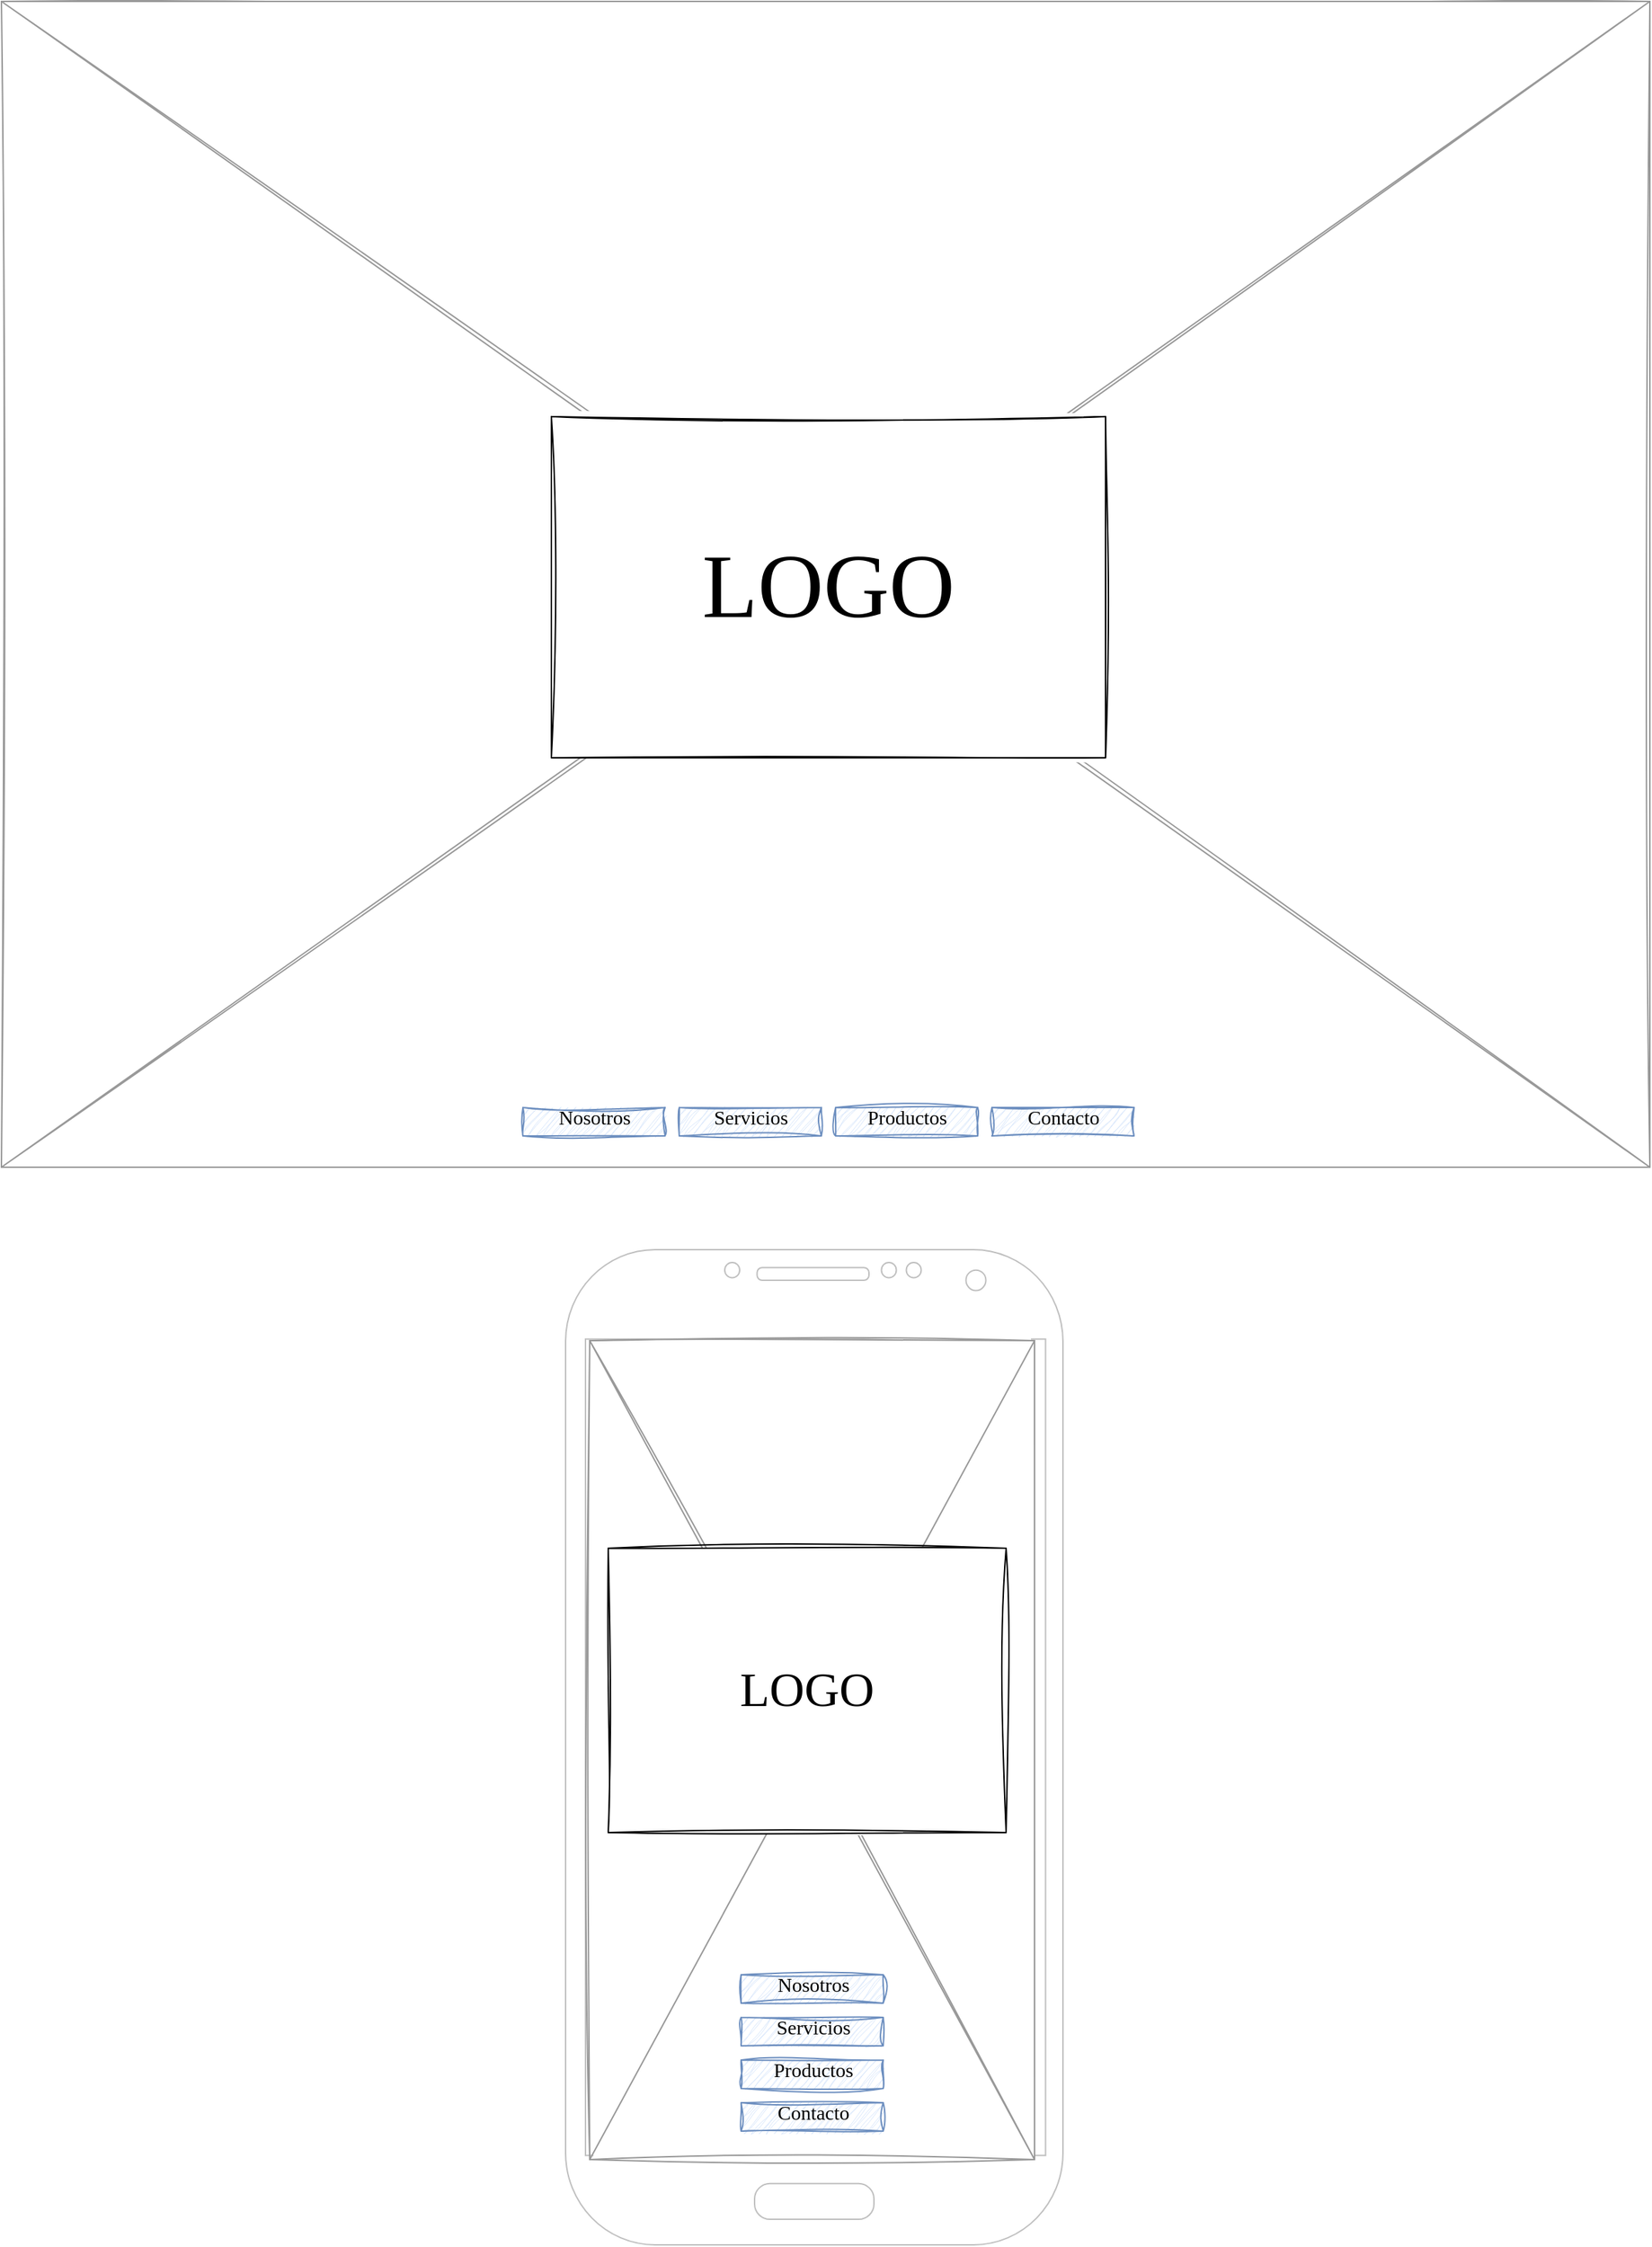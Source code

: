 <mxfile version="24.6.4" type="device" pages="4">
  <diagram id="hlLgfh4nLH_682fkfoaE" name="inicio">
    <mxGraphModel dx="1420" dy="732" grid="1" gridSize="10" guides="1" tooltips="1" connect="1" arrows="1" fold="1" page="1" pageScale="1" pageWidth="1169" pageHeight="827" math="0" shadow="0">
      <root>
        <mxCell id="0" />
        <mxCell id="1" parent="0" />
        <mxCell id="cqLgn3re8wXLNYI2SR35-1" value="" style="verticalLabelPosition=bottom;shadow=0;dashed=0;align=center;html=1;verticalAlign=top;strokeWidth=1;shape=mxgraph.mockup.graphics.simpleIcon;strokeColor=#999999;rounded=0;labelBackgroundColor=none;fontFamily=Calibri;fontSize=14;fontColor=#000000;comic=1;sketch=1;curveFitting=1;jiggle=2;fillColor=default;gradientColor=none;textShadow=0;" parent="1" vertex="1">
          <mxGeometry x="3" y="2" width="1160" height="820" as="geometry" />
        </mxCell>
        <mxCell id="Akcovbp8DD4UbDTnjuof-1" value="Servicios" style="text;html=1;points=[];align=center;verticalAlign=middle;spacingTop=-4;fontSize=14;fontFamily=Calibri;fillColor=#dae8fc;strokeColor=#6c8ebf;sketch=1;curveFitting=1;jiggle=2;" parent="1" vertex="1">
          <mxGeometry x="480" y="780" width="100" height="20" as="geometry" />
        </mxCell>
        <mxCell id="Akcovbp8DD4UbDTnjuof-2" value="Productos" style="text;html=1;points=[];align=center;verticalAlign=middle;spacingTop=-4;fontSize=14;fontFamily=Calibri;fillColor=#dae8fc;strokeColor=#6c8ebf;sketch=1;curveFitting=1;jiggle=2;" parent="1" vertex="1">
          <mxGeometry x="590" y="780" width="100" height="20" as="geometry" />
        </mxCell>
        <mxCell id="Akcovbp8DD4UbDTnjuof-3" value="Contacto" style="text;html=1;points=[];align=center;verticalAlign=middle;spacingTop=-4;fontSize=14;fontFamily=Calibri;fillColor=#dae8fc;strokeColor=#6c8ebf;sketch=1;curveFitting=1;jiggle=2;" parent="1" vertex="1">
          <mxGeometry x="700" y="780" width="100" height="20" as="geometry" />
        </mxCell>
        <mxCell id="Akcovbp8DD4UbDTnjuof-4" value="Nosotros" style="text;html=1;points=[];align=center;verticalAlign=middle;spacingTop=-4;fontSize=14;fontFamily=Calibri;fillColor=#dae8fc;strokeColor=#6c8ebf;sketch=1;curveFitting=1;jiggle=2;" parent="1" vertex="1">
          <mxGeometry x="370" y="780" width="100" height="20" as="geometry" />
        </mxCell>
        <mxCell id="8vKRGJdccHmtEp37PVVO-1" value="LOGO" style="whiteSpace=wrap;html=1;rounded=0;shadow=0;labelBackgroundColor=none;strokeWidth=1;fontFamily=Calibri;fontSize=64;align=center;comic=1;sketch=1;curveFitting=1;jiggle=2;" parent="1" vertex="1">
          <mxGeometry x="390" y="294" width="390" height="240" as="geometry" />
        </mxCell>
        <mxCell id="aJ_Z3wk1sFAUPf6N0qNv-1" value="" style="verticalLabelPosition=bottom;verticalAlign=top;html=1;shadow=0;dashed=0;strokeWidth=1;shape=mxgraph.android.phone2;strokeColor=#c0c0c0;fontFamily=Calibri;fontSize=14;" parent="1" vertex="1">
          <mxGeometry x="400" y="880" width="350" height="700" as="geometry" />
        </mxCell>
        <mxCell id="aJ_Z3wk1sFAUPf6N0qNv-2" value="" style="verticalLabelPosition=bottom;shadow=0;dashed=0;align=center;html=1;verticalAlign=top;strokeWidth=1;shape=mxgraph.mockup.graphics.simpleIcon;strokeColor=#999999;rounded=0;labelBackgroundColor=none;fontFamily=Calibri;fontSize=14;fontColor=#000000;comic=1;sketch=1;curveFitting=1;jiggle=2;fillColor=default;gradientColor=none;textShadow=0;" parent="1" vertex="1">
          <mxGeometry x="417" y="944" width="313" height="576" as="geometry" />
        </mxCell>
        <mxCell id="aJ_Z3wk1sFAUPf6N0qNv-3" value="LOGO" style="whiteSpace=wrap;html=1;rounded=0;shadow=0;labelBackgroundColor=none;strokeWidth=1;fontFamily=Calibri;fontSize=34;align=center;comic=1;sketch=1;curveFitting=1;jiggle=2;" parent="1" vertex="1">
          <mxGeometry x="430" y="1090" width="280" height="200" as="geometry" />
        </mxCell>
        <mxCell id="aJ_Z3wk1sFAUPf6N0qNv-4" value="Servicios" style="text;html=1;points=[];align=center;verticalAlign=middle;spacingTop=-4;fontSize=14;fontFamily=Calibri;fillColor=#dae8fc;strokeColor=#6c8ebf;sketch=1;curveFitting=1;jiggle=2;" parent="1" vertex="1">
          <mxGeometry x="523.5" y="1420" width="100" height="20" as="geometry" />
        </mxCell>
        <mxCell id="aJ_Z3wk1sFAUPf6N0qNv-5" value="Productos" style="text;html=1;points=[];align=center;verticalAlign=middle;spacingTop=-4;fontSize=14;fontFamily=Calibri;fillColor=#dae8fc;strokeColor=#6c8ebf;sketch=1;curveFitting=1;jiggle=2;" parent="1" vertex="1">
          <mxGeometry x="523.5" y="1450" width="100" height="20" as="geometry" />
        </mxCell>
        <mxCell id="aJ_Z3wk1sFAUPf6N0qNv-6" value="Contacto" style="text;html=1;points=[];align=center;verticalAlign=middle;spacingTop=-4;fontSize=14;fontFamily=Calibri;fillColor=#dae8fc;strokeColor=#6c8ebf;sketch=1;curveFitting=1;jiggle=2;" parent="1" vertex="1">
          <mxGeometry x="523.5" y="1480" width="100" height="20" as="geometry" />
        </mxCell>
        <mxCell id="aJ_Z3wk1sFAUPf6N0qNv-7" value="Nosotros" style="text;html=1;points=[];align=center;verticalAlign=middle;spacingTop=-4;fontSize=14;fontFamily=Calibri;fillColor=#dae8fc;strokeColor=#6c8ebf;sketch=1;curveFitting=1;jiggle=2;" parent="1" vertex="1">
          <mxGeometry x="523.5" y="1390" width="100" height="20" as="geometry" />
        </mxCell>
      </root>
    </mxGraphModel>
  </diagram>
  <diagram name="nosotros" id="A0qK_mLbLeIoV3MG-qxZ">
    <mxGraphModel dx="1420" dy="732" grid="1" gridSize="10" guides="1" tooltips="1" connect="1" arrows="1" fold="1" page="1" pageScale="1" pageWidth="1169" pageHeight="827" background="#ffffff" math="0" shadow="0">
      <root>
        <mxCell id="Wqhx6GSPGnmZZ6M0NCw3-0" />
        <mxCell id="Wqhx6GSPGnmZZ6M0NCw3-1" parent="Wqhx6GSPGnmZZ6M0NCw3-0" />
        <mxCell id="YKKYjPonRGyeT_aJlQpG-7" value="" style="verticalLabelPosition=bottom;verticalAlign=top;html=1;shadow=0;dashed=0;strokeWidth=3;shape=mxgraph.android.phone2;strokeColor=default;fontFamily=Calibri;" vertex="1" parent="Wqhx6GSPGnmZZ6M0NCw3-1">
          <mxGeometry x="340.68" y="930" width="359.32" height="650" as="geometry" />
        </mxCell>
        <mxCell id="1qSWzE1mVja2B58dd2cl-0" value="" style="rounded=0;whiteSpace=wrap;html=1;fillColor=default;strokeColor=default;fontFamily=Calibri;" vertex="1" parent="Wqhx6GSPGnmZZ6M0NCw3-1">
          <mxGeometry x="350" y="988" width="340" height="1232" as="geometry" />
        </mxCell>
        <mxCell id="Wqhx6GSPGnmZZ6M0NCw3-2" value="" style="whiteSpace=wrap;html=1;rounded=0;shadow=0;labelBackgroundColor=none;strokeColor=#000000;strokeWidth=1;fillColor=none;fontFamily=Calibri;fontSize=12;fontColor=#000000;align=center;comic=1;" parent="Wqhx6GSPGnmZZ6M0NCw3-1" vertex="1">
          <mxGeometry x="20" y="20" width="1130" height="790" as="geometry" />
        </mxCell>
        <mxCell id="Wqhx6GSPGnmZZ6M0NCw3-3" value="LOGO" style="whiteSpace=wrap;html=1;rounded=0;shadow=0;labelBackgroundColor=none;strokeWidth=1;fontFamily=Calibri;fontSize=28;align=center;comic=1;" parent="Wqhx6GSPGnmZZ6M0NCw3-1" vertex="1">
          <mxGeometry x="40" y="40" width="190" height="50" as="geometry" />
        </mxCell>
        <mxCell id="Wqhx6GSPGnmZZ6M0NCw3-4" value="Inicio" style="text;html=1;points=[];align=center;verticalAlign=middle;spacingTop=0;fontSize=14;fontFamily=Calibri;fillColor=#dae8fc;strokeColor=#6c8ebf;sketch=1;curveFitting=1;jiggle=2;" parent="Wqhx6GSPGnmZZ6M0NCw3-1" vertex="1">
          <mxGeometry x="530" y="51" width="100" height="30" as="geometry" />
        </mxCell>
        <mxCell id="Wqhx6GSPGnmZZ6M0NCw3-5" value="Servicios" style="text;html=1;points=[];align=center;verticalAlign=middle;spacingTop=0;fontSize=14;fontFamily=Calibri;fillColor=#dae8fc;strokeColor=#6c8ebf;sketch=1;curveFitting=1;jiggle=2;" parent="Wqhx6GSPGnmZZ6M0NCw3-1" vertex="1">
          <mxGeometry x="750" y="51" width="100" height="30" as="geometry" />
        </mxCell>
        <mxCell id="Wqhx6GSPGnmZZ6M0NCw3-6" value="Productos" style="text;html=1;points=[];align=center;verticalAlign=middle;spacingTop=0;fontSize=14;fontFamily=Calibri;fillColor=#dae8fc;strokeColor=#6c8ebf;sketch=1;curveFitting=1;jiggle=2;" parent="Wqhx6GSPGnmZZ6M0NCw3-1" vertex="1">
          <mxGeometry x="860" y="51" width="100" height="30" as="geometry" />
        </mxCell>
        <mxCell id="Wqhx6GSPGnmZZ6M0NCw3-7" value="Contacto" style="text;html=1;points=[];align=center;verticalAlign=middle;spacingTop=0;fontSize=14;fontFamily=Calibri;fillColor=#dae8fc;strokeColor=#6c8ebf;sketch=1;curveFitting=1;jiggle=2;" parent="Wqhx6GSPGnmZZ6M0NCw3-1" vertex="1">
          <mxGeometry x="970" y="51" width="100" height="30" as="geometry" />
        </mxCell>
        <mxCell id="Wqhx6GSPGnmZZ6M0NCw3-8" value="" style="line;strokeWidth=1;html=1;rounded=0;shadow=0;labelBackgroundColor=none;fillColor=none;fontFamily=Calibri;fontSize=14;fontColor=#000000;align=center;comic=1;" parent="Wqhx6GSPGnmZZ6M0NCw3-1" vertex="1">
          <mxGeometry x="20" y="110" width="1060" height="10" as="geometry" />
        </mxCell>
        <mxCell id="Wqhx6GSPGnmZZ6M0NCw3-10" value="" style="verticalLabelPosition=bottom;shadow=0;dashed=0;align=center;html=1;verticalAlign=top;strokeWidth=1;shape=mxgraph.mockup.graphics.simpleIcon;strokeColor=#999999;rounded=0;labelBackgroundColor=none;fontFamily=Calibri;fontSize=14;fontColor=#000000;comic=1;sketch=1;curveFitting=1;jiggle=2;fillColor=default;" parent="Wqhx6GSPGnmZZ6M0NCw3-1" vertex="1">
          <mxGeometry x="40" y="228" width="330" height="170" as="geometry" />
        </mxCell>
        <mxCell id="Wqhx6GSPGnmZZ6M0NCw3-15" value="Nosotros" style="text;html=1;points=[];align=center;verticalAlign=middle;spacingTop=0;fontSize=14;fontFamily=Calibri;fillColor=#dae8fc;strokeColor=#6c8ebf;sketch=1;curveFitting=1;jiggle=2;" parent="Wqhx6GSPGnmZZ6M0NCw3-1" vertex="1">
          <mxGeometry x="640" y="51" width="100" height="30" as="geometry" />
        </mxCell>
        <mxCell id="Wqhx6GSPGnmZZ6M0NCw3-17" value="" style="verticalLabelPosition=bottom;shadow=0;dashed=0;align=center;html=1;verticalAlign=top;strokeWidth=1;shape=mxgraph.mockup.graphics.simpleIcon;strokeColor=#999999;rounded=0;labelBackgroundColor=none;fontFamily=Calibri;fontSize=14;fontColor=#000000;comic=1;sketch=1;curveFitting=1;jiggle=2;fillColor=default;" parent="Wqhx6GSPGnmZZ6M0NCw3-1" vertex="1">
          <mxGeometry x="380" y="228" width="330" height="170" as="geometry" />
        </mxCell>
        <mxCell id="Wqhx6GSPGnmZZ6M0NCw3-19" value="" style="verticalLabelPosition=bottom;shadow=0;dashed=0;align=center;html=1;verticalAlign=top;strokeWidth=1;shape=mxgraph.mockup.graphics.simpleIcon;strokeColor=#999999;rounded=0;labelBackgroundColor=none;fontFamily=Calibri;fontSize=14;fontColor=#000000;comic=1;" parent="Wqhx6GSPGnmZZ6M0NCw3-1" vertex="1">
          <mxGeometry x="380" y="1636" width="293" height="170" as="geometry" />
        </mxCell>
        <mxCell id="Wqhx6GSPGnmZZ6M0NCw3-20" value="Nosotros" style="whiteSpace=wrap;html=1;rounded=0;shadow=0;labelBackgroundColor=none;strokeWidth=1;fillColor=none;fontFamily=Calibri;fontSize=48;align=center;verticalAlign=middle;spacing=10;comic=1;fontStyle=1;strokeColor=none;" parent="Wqhx6GSPGnmZZ6M0NCw3-1" vertex="1">
          <mxGeometry x="40" y="127" width="1020" height="80" as="geometry" />
        </mxCell>
        <mxCell id="Ijptszt-rBALLE_K64sf-0" value="&lt;div style=&quot;text-align: justify&quot;&gt;&lt;br&gt;&lt;/div&gt;" style="whiteSpace=wrap;html=1;rounded=0;shadow=0;labelBackgroundColor=none;strokeWidth=1;fillColor=none;fontFamily=Calibri;fontSize=12;align=center;verticalAlign=top;spacing=10;comic=1;strokeColor=none;" vertex="1" parent="Wqhx6GSPGnmZZ6M0NCw3-1">
          <mxGeometry x="37" y="418" width="323" height="72" as="geometry" />
        </mxCell>
        <mxCell id="Ijptszt-rBALLE_K64sf-1" value="FULANITO FULAN" style="text;html=1;align=center;verticalAlign=middle;whiteSpace=wrap;rounded=0;fontStyle=1;fontSize=16;fontFamily=Calibri;" vertex="1" parent="Wqhx6GSPGnmZZ6M0NCw3-1">
          <mxGeometry x="117" y="422" width="160" height="30" as="geometry" />
        </mxCell>
        <mxCell id="Ijptszt-rBALLE_K64sf-2" value="ANALISTA EN SISTEMAS" style="text;html=1;align=center;verticalAlign=top;whiteSpace=wrap;rounded=0;fontFamily=Calibri;" vertex="1" parent="Wqhx6GSPGnmZZ6M0NCw3-1">
          <mxGeometry x="50" y="452" width="310" height="28" as="geometry" />
        </mxCell>
        <mxCell id="Ijptszt-rBALLE_K64sf-3" value="&lt;div style=&quot;text-align: justify&quot;&gt;&lt;br&gt;&lt;/div&gt;" style="whiteSpace=wrap;html=1;rounded=0;shadow=0;labelBackgroundColor=none;strokeWidth=1;fillColor=none;fontFamily=Calibri;fontSize=12;align=center;verticalAlign=top;spacing=10;comic=1;strokeColor=none;" vertex="1" parent="Wqhx6GSPGnmZZ6M0NCw3-1">
          <mxGeometry x="384" y="422" width="316" height="68" as="geometry" />
        </mxCell>
        <mxCell id="Ijptszt-rBALLE_K64sf-4" value="SULTANITO SULTAN" style="text;html=1;align=center;verticalAlign=middle;whiteSpace=wrap;rounded=0;fontStyle=1;fontSize=16;fontFamily=Calibri;" vertex="1" parent="Wqhx6GSPGnmZZ6M0NCw3-1">
          <mxGeometry x="464" y="426" width="160" height="30" as="geometry" />
        </mxCell>
        <mxCell id="Ijptszt-rBALLE_K64sf-5" value="ANALISTA EN SISTEMAS" style="text;html=1;align=center;verticalAlign=top;whiteSpace=wrap;rounded=0;fontFamily=Calibri;" vertex="1" parent="Wqhx6GSPGnmZZ6M0NCw3-1">
          <mxGeometry x="397" y="456" width="293" height="24" as="geometry" />
        </mxCell>
        <mxCell id="Ijptszt-rBALLE_K64sf-6" value="&lt;div style=&quot;text-align: justify&quot;&gt;&lt;br&gt;&lt;/div&gt;" style="whiteSpace=wrap;html=1;rounded=0;shadow=0;labelBackgroundColor=none;strokeWidth=1;fillColor=none;fontFamily=Calibri;fontSize=12;align=center;verticalAlign=top;spacing=10;comic=1;strokeColor=none;" vertex="1" parent="Wqhx6GSPGnmZZ6M0NCw3-1">
          <mxGeometry x="723.5" y="422" width="346.5" height="68" as="geometry" />
        </mxCell>
        <mxCell id="Ijptszt-rBALLE_K64sf-7" value="ARMANDO ESTEBAN QUITO" style="text;html=1;align=center;verticalAlign=middle;whiteSpace=wrap;rounded=0;fontStyle=1;fontSize=16;fontFamily=Calibri;" vertex="1" parent="Wqhx6GSPGnmZZ6M0NCw3-1">
          <mxGeometry x="380" y="1820" width="293" height="30" as="geometry" />
        </mxCell>
        <mxCell id="Ijptszt-rBALLE_K64sf-8" value="LIC. ADMINISTRACIÖN EMPRESAS" style="text;html=1;align=center;verticalAlign=top;whiteSpace=wrap;rounded=0;fontFamily=Calibri;" vertex="1" parent="Wqhx6GSPGnmZZ6M0NCw3-1">
          <mxGeometry x="395" y="1850" width="268" height="24" as="geometry" />
        </mxCell>
        <mxCell id="tzbvYdyZFdVVQaU75aiG-1" value="" style="verticalLabelPosition=bottom;shadow=0;dashed=0;align=center;html=1;verticalAlign=top;strokeWidth=1;shape=mxgraph.mockup.graphics.simpleIcon;strokeColor=#999999;rounded=0;labelBackgroundColor=none;fontFamily=Calibri;fontSize=14;fontColor=#000000;comic=1;sketch=1;curveFitting=1;jiggle=2;fillColor=default;gradientColor=none;textShadow=0;" vertex="1" parent="Wqhx6GSPGnmZZ6M0NCw3-1">
          <mxGeometry x="370" y="1010" width="313" height="66" as="geometry" />
        </mxCell>
        <mxCell id="tzbvYdyZFdVVQaU75aiG-2" value="LOGO" style="whiteSpace=wrap;html=1;rounded=0;shadow=0;labelBackgroundColor=none;strokeWidth=1;fontFamily=Calibri;fontSize=20;align=center;comic=1;sketch=1;curveFitting=1;jiggle=2;" vertex="1" parent="Wqhx6GSPGnmZZ6M0NCw3-1">
          <mxGeometry x="463" y="1018" width="115" height="50" as="geometry" />
        </mxCell>
        <mxCell id="tzbvYdyZFdVVQaU75aiG-7" value="" style="verticalLabelPosition=bottom;shadow=0;dashed=0;align=center;html=1;verticalAlign=top;strokeWidth=1;shape=mxgraph.mockup.graphics.simpleIcon;strokeColor=#999999;rounded=0;labelBackgroundColor=none;fontFamily=Calibri;fontSize=14;fontColor=#000000;comic=1;" vertex="1" parent="Wqhx6GSPGnmZZ6M0NCw3-1">
          <mxGeometry x="380" y="1146" width="293" height="170" as="geometry" />
        </mxCell>
        <mxCell id="tzbvYdyZFdVVQaU75aiG-8" value="Nosotros" style="whiteSpace=wrap;html=1;rounded=0;shadow=0;labelBackgroundColor=none;strokeWidth=1;fillColor=none;fontFamily=Calibri;fontSize=25;align=center;verticalAlign=middle;spacing=10;comic=1;fontStyle=1;strokeColor=none;" vertex="1" parent="Wqhx6GSPGnmZZ6M0NCw3-1">
          <mxGeometry x="370" y="1086" width="323" height="50" as="geometry" />
        </mxCell>
        <mxCell id="tzbvYdyZFdVVQaU75aiG-9" value="&lt;div style=&quot;text-align: justify&quot;&gt;&lt;br&gt;&lt;/div&gt;" style="whiteSpace=wrap;html=1;rounded=0;shadow=0;labelBackgroundColor=none;strokeWidth=1;fillColor=none;fontFamily=Calibri;fontSize=12;align=center;verticalAlign=top;spacing=10;comic=1;strokeColor=none;" vertex="1" parent="Wqhx6GSPGnmZZ6M0NCw3-1">
          <mxGeometry x="380" y="1324" width="293" height="68" as="geometry" />
        </mxCell>
        <mxCell id="tzbvYdyZFdVVQaU75aiG-10" value="FULANITO FULAN" style="text;html=1;align=center;verticalAlign=middle;whiteSpace=wrap;rounded=0;fontStyle=1;fontSize=16;fontFamily=Calibri;" vertex="1" parent="Wqhx6GSPGnmZZ6M0NCw3-1">
          <mxGeometry x="448" y="1324" width="160" height="30" as="geometry" />
        </mxCell>
        <mxCell id="tzbvYdyZFdVVQaU75aiG-11" value="ANALISTA EN SISTEMAS" style="text;html=1;align=center;verticalAlign=top;whiteSpace=wrap;rounded=0;fontFamily=Calibri;" vertex="1" parent="Wqhx6GSPGnmZZ6M0NCw3-1">
          <mxGeometry x="391.5" y="1358" width="270" height="28" as="geometry" />
        </mxCell>
        <mxCell id="tzbvYdyZFdVVQaU75aiG-24" value="" style="verticalLabelPosition=bottom;shadow=0;dashed=0;align=center;html=1;verticalAlign=top;strokeWidth=1;shape=mxgraph.mockup.graphics.simpleIcon;strokeColor=#999999;rounded=0;labelBackgroundColor=none;fontFamily=Calibri;fontSize=14;fontColor=#000000;comic=1;" vertex="1" parent="Wqhx6GSPGnmZZ6M0NCw3-1">
          <mxGeometry x="380" y="1396" width="293" height="170" as="geometry" />
        </mxCell>
        <mxCell id="tzbvYdyZFdVVQaU75aiG-25" value="SULTANITO SULTAN" style="text;html=1;align=center;verticalAlign=middle;whiteSpace=wrap;rounded=0;fontStyle=1;fontSize=16;fontFamily=Calibri;" vertex="1" parent="Wqhx6GSPGnmZZ6M0NCw3-1">
          <mxGeometry x="440.5" y="1576" width="160" height="30" as="geometry" />
        </mxCell>
        <mxCell id="tzbvYdyZFdVVQaU75aiG-26" value="ANALISTA EN SISTEMAS" style="text;html=1;align=center;verticalAlign=top;whiteSpace=wrap;rounded=0;fontFamily=Calibri;" vertex="1" parent="Wqhx6GSPGnmZZ6M0NCw3-1">
          <mxGeometry x="391.5" y="1606" width="293" height="24" as="geometry" />
        </mxCell>
        <mxCell id="tzbvYdyZFdVVQaU75aiG-27" value="" style="group;fontFamily=Calibri;" vertex="1" connectable="0" parent="Wqhx6GSPGnmZZ6M0NCw3-1">
          <mxGeometry x="75" y="692" width="333" height="99" as="geometry" />
        </mxCell>
        <mxCell id="Wqhx6GSPGnmZZ6M0NCw3-13" value="" style="whiteSpace=wrap;html=1;rounded=0;shadow=0;labelBackgroundColor=none;strokeWidth=1;fillColor=none;fontFamily=Calibri;fontSize=12;align=center;comic=1;" parent="tzbvYdyZFdVVQaU75aiG-27" vertex="1">
          <mxGeometry width="333" height="99" as="geometry" />
        </mxCell>
        <mxCell id="Ijptszt-rBALLE_K64sf-10" value="&lt;b&gt;Yacaré Studio&lt;/b&gt;&lt;div&gt;Dirección&lt;/div&gt;&lt;div&gt;Teléfono&lt;/div&gt;&lt;div&gt;Correo Electrónico&lt;/div&gt;" style="text;html=1;align=left;verticalAlign=top;whiteSpace=wrap;rounded=0;fontFamily=Calibri;" vertex="1" parent="tzbvYdyZFdVVQaU75aiG-27">
          <mxGeometry x="113" y="14.5" width="120" height="70" as="geometry" />
        </mxCell>
        <mxCell id="Ijptszt-rBALLE_K64sf-11" value="ISOLOGO" style="whiteSpace=wrap;html=1;rounded=0;shadow=0;labelBackgroundColor=none;strokeWidth=1;fontFamily=Calibri;fontSize=13;align=center;comic=1;" vertex="1" parent="tzbvYdyZFdVVQaU75aiG-27">
          <mxGeometry x="13" y="14.5" width="90" height="75.5" as="geometry" />
        </mxCell>
        <mxCell id="tzbvYdyZFdVVQaU75aiG-28" value="" style="group;fontFamily=Calibri;" vertex="1" connectable="0" parent="Wqhx6GSPGnmZZ6M0NCw3-1">
          <mxGeometry x="383" y="1906" width="290" height="99" as="geometry" />
        </mxCell>
        <mxCell id="tzbvYdyZFdVVQaU75aiG-29" value="" style="whiteSpace=wrap;html=1;rounded=0;shadow=0;labelBackgroundColor=none;strokeWidth=1;fillColor=none;fontFamily=Calibri;fontSize=12;align=center;comic=1;" vertex="1" parent="tzbvYdyZFdVVQaU75aiG-28">
          <mxGeometry width="290" height="99" as="geometry" />
        </mxCell>
        <mxCell id="tzbvYdyZFdVVQaU75aiG-30" value="&lt;b&gt;Yacaré Studio&lt;/b&gt;&lt;div&gt;Dirección&lt;/div&gt;&lt;div&gt;Teléfono&lt;/div&gt;&lt;div&gt;Correo Electrónico&lt;/div&gt;" style="text;html=1;align=left;verticalAlign=top;whiteSpace=wrap;rounded=0;fontFamily=Calibri;" vertex="1" parent="tzbvYdyZFdVVQaU75aiG-28">
          <mxGeometry x="98.408" y="14.5" width="104.505" height="70" as="geometry" />
        </mxCell>
        <mxCell id="tzbvYdyZFdVVQaU75aiG-31" value="ISOLOGO" style="whiteSpace=wrap;html=1;rounded=0;shadow=0;labelBackgroundColor=none;strokeWidth=1;fontFamily=Calibri;fontSize=13;align=center;comic=1;" vertex="1" parent="tzbvYdyZFdVVQaU75aiG-28">
          <mxGeometry x="11.321" y="14.5" width="78.378" height="75.5" as="geometry" />
        </mxCell>
        <mxCell id="tzbvYdyZFdVVQaU75aiG-32" value="" style="group;fontFamily=Calibri;" vertex="1" connectable="0" parent="Wqhx6GSPGnmZZ6M0NCw3-1">
          <mxGeometry x="420" y="692" width="330" height="99" as="geometry" />
        </mxCell>
        <mxCell id="tzbvYdyZFdVVQaU75aiG-12" value="" style="whiteSpace=wrap;html=1;rounded=0;shadow=0;labelBackgroundColor=none;strokeWidth=1;fillColor=none;fontFamily=Calibri;fontSize=12;align=center;comic=1;" vertex="1" parent="tzbvYdyZFdVVQaU75aiG-32">
          <mxGeometry width="330" height="99" as="geometry" />
        </mxCell>
        <mxCell id="tzbvYdyZFdVVQaU75aiG-13" value="Nosotros" style="text;html=1;points=[];align=left;verticalAlign=top;spacingTop=-4;fontSize=12;fontFamily=Calibri;" vertex="1" parent="tzbvYdyZFdVVQaU75aiG-32">
          <mxGeometry x="20" y="8" width="170" height="20" as="geometry" />
        </mxCell>
        <mxCell id="tzbvYdyZFdVVQaU75aiG-14" value="Productos" style="text;html=1;points=[];align=left;verticalAlign=top;spacingTop=-4;fontSize=12;fontFamily=Calibri;" vertex="1" parent="tzbvYdyZFdVVQaU75aiG-32">
          <mxGeometry x="20" y="28" width="170" height="20" as="geometry" />
        </mxCell>
        <mxCell id="tzbvYdyZFdVVQaU75aiG-15" value="Servicios" style="text;html=1;points=[];align=left;verticalAlign=top;spacingTop=-4;fontSize=12;fontFamily=Calibri;" vertex="1" parent="tzbvYdyZFdVVQaU75aiG-32">
          <mxGeometry x="20" y="48" width="170" height="20" as="geometry" />
        </mxCell>
        <mxCell id="tzbvYdyZFdVVQaU75aiG-16" value="Contacto" style="text;html=1;points=[];align=left;verticalAlign=top;spacingTop=-4;fontSize=12;fontFamily=Calibri;" vertex="1" parent="tzbvYdyZFdVVQaU75aiG-32">
          <mxGeometry x="20" y="68" width="170" height="20" as="geometry" />
        </mxCell>
        <mxCell id="tzbvYdyZFdVVQaU75aiG-33" value="" style="group;fontFamily=Calibri;" vertex="1" connectable="0" parent="Wqhx6GSPGnmZZ6M0NCw3-1">
          <mxGeometry x="383" y="2020" width="290" height="99" as="geometry" />
        </mxCell>
        <mxCell id="tzbvYdyZFdVVQaU75aiG-34" value="" style="whiteSpace=wrap;html=1;rounded=0;shadow=0;labelBackgroundColor=none;strokeWidth=1;fillColor=none;fontFamily=Calibri;fontSize=12;align=center;comic=1;" vertex="1" parent="tzbvYdyZFdVVQaU75aiG-33">
          <mxGeometry width="290" height="99" as="geometry" />
        </mxCell>
        <mxCell id="tzbvYdyZFdVVQaU75aiG-35" value="Nosotros" style="text;html=1;points=[];align=left;verticalAlign=top;spacingTop=-4;fontSize=12;fontFamily=Calibri;" vertex="1" parent="tzbvYdyZFdVVQaU75aiG-33">
          <mxGeometry x="17.576" y="8" width="149.394" height="20" as="geometry" />
        </mxCell>
        <mxCell id="tzbvYdyZFdVVQaU75aiG-36" value="Productos" style="text;html=1;points=[];align=left;verticalAlign=top;spacingTop=-4;fontSize=12;fontFamily=Calibri;" vertex="1" parent="tzbvYdyZFdVVQaU75aiG-33">
          <mxGeometry x="17.576" y="28" width="149.394" height="20" as="geometry" />
        </mxCell>
        <mxCell id="tzbvYdyZFdVVQaU75aiG-37" value="Servicios" style="text;html=1;points=[];align=left;verticalAlign=top;spacingTop=-4;fontSize=12;fontFamily=Calibri;" vertex="1" parent="tzbvYdyZFdVVQaU75aiG-33">
          <mxGeometry x="17.576" y="48" width="149.394" height="20" as="geometry" />
        </mxCell>
        <mxCell id="tzbvYdyZFdVVQaU75aiG-38" value="Contacto" style="text;html=1;points=[];align=left;verticalAlign=top;spacingTop=-4;fontSize=12;fontFamily=Calibri;" vertex="1" parent="tzbvYdyZFdVVQaU75aiG-33">
          <mxGeometry x="17.576" y="68" width="149.394" height="20" as="geometry" />
        </mxCell>
        <mxCell id="tzbvYdyZFdVVQaU75aiG-39" value="" style="group;fontFamily=Calibri;" vertex="1" connectable="0" parent="Wqhx6GSPGnmZZ6M0NCw3-1">
          <mxGeometry x="758" y="692" width="340" height="99" as="geometry" />
        </mxCell>
        <mxCell id="Wqhx6GSPGnmZZ6M0NCw3-11" value="" style="whiteSpace=wrap;html=1;rounded=0;shadow=0;labelBackgroundColor=none;strokeWidth=1;fillColor=none;fontFamily=Calibri;fontSize=12;align=center;comic=1;" parent="tzbvYdyZFdVVQaU75aiG-39" vertex="1">
          <mxGeometry width="340" height="99" as="geometry" />
        </mxCell>
        <mxCell id="Wqhx6GSPGnmZZ6M0NCw3-12" value="Privacidad" style="text;html=1;points=[];align=left;verticalAlign=top;spacingTop=-4;fontSize=12;fontFamily=Calibri;" parent="tzbvYdyZFdVVQaU75aiG-39" vertex="1">
          <mxGeometry x="20" y="10" width="170" height="20" as="geometry" />
        </mxCell>
        <mxCell id="Ijptszt-rBALLE_K64sf-9" value="Términos y condiciones" style="text;html=1;points=[];align=left;verticalAlign=top;spacingTop=-4;fontSize=12;fontFamily=Calibri;" vertex="1" parent="tzbvYdyZFdVVQaU75aiG-39">
          <mxGeometry x="20" y="30" width="170" height="20" as="geometry" />
        </mxCell>
        <mxCell id="tzbvYdyZFdVVQaU75aiG-40" value="" style="group;fontFamily=Calibri;" vertex="1" connectable="0" parent="Wqhx6GSPGnmZZ6M0NCw3-1">
          <mxGeometry x="383" y="2134" width="290" height="59" as="geometry" />
        </mxCell>
        <mxCell id="tzbvYdyZFdVVQaU75aiG-41" value="" style="whiteSpace=wrap;html=1;rounded=0;shadow=0;labelBackgroundColor=none;strokeWidth=1;fillColor=none;fontFamily=Calibri;fontSize=12;align=center;comic=1;" vertex="1" parent="tzbvYdyZFdVVQaU75aiG-40">
          <mxGeometry width="290" height="59.0" as="geometry" />
        </mxCell>
        <mxCell id="tzbvYdyZFdVVQaU75aiG-42" value="Privacidad" style="text;html=1;points=[];align=left;verticalAlign=top;spacingTop=-4;fontSize=12;fontFamily=Calibri;" vertex="1" parent="tzbvYdyZFdVVQaU75aiG-40">
          <mxGeometry x="17.059" y="5.96" width="145" height="11.919" as="geometry" />
        </mxCell>
        <mxCell id="tzbvYdyZFdVVQaU75aiG-43" value="Términos y condiciones" style="text;html=1;points=[];align=left;verticalAlign=top;spacingTop=-4;fontSize=12;fontFamily=Calibri;" vertex="1" parent="tzbvYdyZFdVVQaU75aiG-40">
          <mxGeometry x="17.059" y="23.539" width="145" height="11.919" as="geometry" />
        </mxCell>
        <mxCell id="YKKYjPonRGyeT_aJlQpG-0" value="" style="shape=actor;whiteSpace=wrap;html=1;fontFamily=Calibri;sketch=1;curveFitting=1;jiggle=2;shadow=0;" vertex="1" parent="Wqhx6GSPGnmZZ6M0NCw3-1">
          <mxGeometry x="177" y="270" width="40" height="50" as="geometry" />
        </mxCell>
        <mxCell id="YKKYjPonRGyeT_aJlQpG-1" value="" style="shape=actor;whiteSpace=wrap;html=1;fontFamily=Calibri;sketch=1;curveFitting=1;jiggle=2;shadow=0;" vertex="1" parent="Wqhx6GSPGnmZZ6M0NCw3-1">
          <mxGeometry x="523.5" y="270" width="40" height="50" as="geometry" />
        </mxCell>
        <mxCell id="YKKYjPonRGyeT_aJlQpG-2" value="" style="shape=actor;whiteSpace=wrap;html=1;fontFamily=Calibri;" vertex="1" parent="Wqhx6GSPGnmZZ6M0NCw3-1">
          <mxGeometry x="509" y="1206" width="40" height="50" as="geometry" />
        </mxCell>
        <mxCell id="YKKYjPonRGyeT_aJlQpG-3" value="" style="verticalLabelPosition=bottom;shadow=0;dashed=0;align=center;html=1;verticalAlign=top;strokeWidth=1;shape=mxgraph.mockup.graphics.simpleIcon;strokeColor=#999999;rounded=0;labelBackgroundColor=none;fontFamily=Calibri;fontSize=14;fontColor=#000000;comic=1;sketch=1;curveFitting=1;jiggle=2;fillColor=default;" vertex="1" parent="Wqhx6GSPGnmZZ6M0NCw3-1">
          <mxGeometry x="740" y="228" width="330" height="170" as="geometry" />
        </mxCell>
        <mxCell id="YKKYjPonRGyeT_aJlQpG-4" value="ARMANDO ESTEBAN QUITO" style="text;html=1;align=center;verticalAlign=middle;whiteSpace=wrap;rounded=0;fontStyle=1;fontSize=16;fontFamily=Calibri;" vertex="1" parent="Wqhx6GSPGnmZZ6M0NCw3-1">
          <mxGeometry x="750" y="426" width="310" height="30" as="geometry" />
        </mxCell>
        <mxCell id="YKKYjPonRGyeT_aJlQpG-5" value="LIC. ADMINISTRACION DE EMPRESAS" style="text;html=1;align=center;verticalAlign=top;whiteSpace=wrap;rounded=0;fontFamily=Calibri;" vertex="1" parent="Wqhx6GSPGnmZZ6M0NCw3-1">
          <mxGeometry x="757" y="456" width="293" height="24" as="geometry" />
        </mxCell>
        <mxCell id="YKKYjPonRGyeT_aJlQpG-6" value="" style="shape=actor;whiteSpace=wrap;html=1;fontFamily=Calibri;shadow=0;sketch=1;curveFitting=1;jiggle=2;" vertex="1" parent="Wqhx6GSPGnmZZ6M0NCw3-1">
          <mxGeometry x="883.5" y="270" width="40" height="50" as="geometry" />
        </mxCell>
      </root>
    </mxGraphModel>
  </diagram>
  <diagram name="servicios y productos" id="03018318-947c-dd8e-b7a3-06fadd420f32">
    <mxGraphModel dx="1420" dy="732" grid="1" gridSize="10" guides="1" tooltips="1" connect="1" arrows="1" fold="1" page="1" pageScale="1" pageWidth="1169" pageHeight="827" background="#ffffff" math="0" shadow="0">
      <root>
        <mxCell id="0" />
        <mxCell id="1" parent="0" />
        <mxCell id="677b7b8949515195-1" value="" style="whiteSpace=wrap;html=1;rounded=0;shadow=0;labelBackgroundColor=none;strokeColor=#000000;strokeWidth=1;fillColor=none;fontFamily=Calibri;fontSize=12;fontColor=#000000;align=center;comic=1;" parent="1" vertex="1">
          <mxGeometry x="20" y="20" width="1140" height="790" as="geometry" />
        </mxCell>
        <mxCell id="677b7b8949515195-2" value="LOGO" style="whiteSpace=wrap;html=1;rounded=0;shadow=0;labelBackgroundColor=none;strokeWidth=1;fontFamily=Calibri;fontSize=28;align=center;comic=1;" parent="1" vertex="1">
          <mxGeometry x="40" y="40" width="190" height="50" as="geometry" />
        </mxCell>
        <mxCell id="677b7b8949515195-9" value="" style="line;strokeWidth=1;html=1;rounded=0;shadow=0;labelBackgroundColor=none;fillColor=none;fontFamily=Calibri;fontSize=14;fontColor=#000000;align=center;comic=1;" parent="1" vertex="1">
          <mxGeometry x="20" y="110" width="1060" height="10" as="geometry" />
        </mxCell>
        <mxCell id="677b7b8949515195-16" value="" style="verticalLabelPosition=bottom;shadow=0;dashed=0;align=center;html=1;verticalAlign=top;strokeWidth=1;shape=mxgraph.mockup.graphics.simpleIcon;strokeColor=#999999;rounded=0;labelBackgroundColor=none;fontFamily=Calibri;fontSize=14;fontColor=#000000;comic=1;" parent="1" vertex="1">
          <mxGeometry x="73" y="216" width="323" height="170" as="geometry" />
        </mxCell>
        <mxCell id="iygrm5pXlnveiSX8eM97-1" value="&lt;div style=&quot;text-align: justify&quot;&gt;&lt;span&gt;Lorem ipsum dolor sit amet, consectetur adipisicing elit, sed do eiusmod tempor incididunt ut labore et dolore magna aliqua. Ut enim ad minim veniam, quis nostrud exercitation ullamco laboris nisi ut aliquip ex ea commodo consequat. Duis aute irure dolor in reprehenderit in voluptate velit esse cillum dolore eu fugiat nulla pariatur. Excepteur sint occaecat cupidatat non proident, sunt in culpa qui officia deserunt mollit anim id est laborum.&lt;/span&gt;&lt;/div&gt;" style="whiteSpace=wrap;html=1;rounded=0;shadow=0;labelBackgroundColor=none;strokeWidth=1;fillColor=none;fontFamily=Calibri;fontSize=12;align=center;verticalAlign=top;spacing=10;comic=1;strokeColor=none;" parent="1" vertex="1">
          <mxGeometry x="416" y="406" width="320" height="180" as="geometry" />
        </mxCell>
        <mxCell id="iygrm5pXlnveiSX8eM97-2" value="" style="verticalLabelPosition=bottom;shadow=0;dashed=0;align=center;html=1;verticalAlign=top;strokeWidth=1;shape=mxgraph.mockup.graphics.simpleIcon;strokeColor=#999999;rounded=0;labelBackgroundColor=none;fontFamily=Calibri;fontSize=14;fontColor=#000000;comic=1;" parent="1" vertex="1">
          <mxGeometry x="416" y="216" width="320" height="170" as="geometry" />
        </mxCell>
        <mxCell id="iygrm5pXlnveiSX8eM97-3" value="&lt;div style=&quot;text-align: justify&quot;&gt;&lt;span&gt;Lorem ipsum dolor sit amet, consectetur adipisicing elit, sed do eiusmod tempor incididunt ut labore et dolore magna aliqua. Ut enim ad minim veniam, quis nostrud exercitation ullamco laboris nisi ut aliquip ex ea commodo consequat. Duis aute irure dolor in reprehenderit in voluptate velit esse cillum dolore eu fugiat nulla pariatur. Excepteur sint occaecat cupidatat non proident, sunt in culpa qui officia deserunt mollit anim id est laborum.&lt;/span&gt;&lt;/div&gt;" style="whiteSpace=wrap;html=1;rounded=0;shadow=0;labelBackgroundColor=none;strokeWidth=1;fillColor=none;fontFamily=Calibri;fontSize=12;align=center;verticalAlign=top;spacing=10;comic=1;strokeColor=none;" parent="1" vertex="1">
          <mxGeometry x="760" y="406" width="350" height="180" as="geometry" />
        </mxCell>
        <mxCell id="iygrm5pXlnveiSX8eM97-4" value="" style="verticalLabelPosition=bottom;shadow=0;dashed=0;align=center;html=1;verticalAlign=top;strokeWidth=1;shape=mxgraph.mockup.graphics.simpleIcon;strokeColor=#999999;rounded=0;labelBackgroundColor=none;fontFamily=Calibri;fontSize=14;fontColor=#000000;comic=1;" parent="1" vertex="1">
          <mxGeometry x="760" y="216" width="350" height="170" as="geometry" />
        </mxCell>
        <mxCell id="iygrm5pXlnveiSX8eM97-5" value="Nuestros Productos / Servicios" style="whiteSpace=wrap;html=1;rounded=0;shadow=0;labelBackgroundColor=none;strokeWidth=1;fillColor=none;fontFamily=Calibri;fontSize=48;align=center;verticalAlign=top;spacing=10;comic=1;fontStyle=1;strokeColor=none;" parent="1" vertex="1">
          <mxGeometry x="40" y="120" width="1100" height="90" as="geometry" />
        </mxCell>
        <mxCell id="qBMLVj5xGVnhITaM47Ud-1" value="" style="group;fontFamily=Calibri;" vertex="1" connectable="0" parent="1">
          <mxGeometry x="73" y="690" width="333" height="99" as="geometry" />
        </mxCell>
        <mxCell id="qBMLVj5xGVnhITaM47Ud-2" value="" style="whiteSpace=wrap;html=1;rounded=0;shadow=0;labelBackgroundColor=none;strokeWidth=1;fillColor=none;fontFamily=Calibri;fontSize=12;align=center;comic=1;" vertex="1" parent="qBMLVj5xGVnhITaM47Ud-1">
          <mxGeometry width="333" height="99" as="geometry" />
        </mxCell>
        <mxCell id="qBMLVj5xGVnhITaM47Ud-3" value="&lt;b&gt;Yacaré Studio&lt;/b&gt;&lt;div&gt;Dirección&lt;/div&gt;&lt;div&gt;Teléfono&lt;/div&gt;&lt;div&gt;Correo Electrónico&lt;/div&gt;" style="text;html=1;align=left;verticalAlign=top;whiteSpace=wrap;rounded=0;fontFamily=Calibri;" vertex="1" parent="qBMLVj5xGVnhITaM47Ud-1">
          <mxGeometry x="113" y="14.5" width="120" height="70" as="geometry" />
        </mxCell>
        <mxCell id="qBMLVj5xGVnhITaM47Ud-4" value="ISOLOGO" style="whiteSpace=wrap;html=1;rounded=0;shadow=0;labelBackgroundColor=none;strokeWidth=1;fontFamily=Calibri;fontSize=13;align=center;comic=1;" vertex="1" parent="qBMLVj5xGVnhITaM47Ud-1">
          <mxGeometry x="13" y="14.5" width="90" height="75.5" as="geometry" />
        </mxCell>
        <mxCell id="qBMLVj5xGVnhITaM47Ud-5" value="" style="group;fontFamily=Calibri;" vertex="1" connectable="0" parent="1">
          <mxGeometry x="416" y="690" width="330" height="99" as="geometry" />
        </mxCell>
        <mxCell id="qBMLVj5xGVnhITaM47Ud-6" value="" style="whiteSpace=wrap;html=1;rounded=0;shadow=0;labelBackgroundColor=none;strokeWidth=1;fillColor=none;fontFamily=Calibri;fontSize=12;align=center;comic=1;" vertex="1" parent="qBMLVj5xGVnhITaM47Ud-5">
          <mxGeometry width="330" height="99" as="geometry" />
        </mxCell>
        <mxCell id="qBMLVj5xGVnhITaM47Ud-7" value="Nosotros" style="text;html=1;points=[];align=left;verticalAlign=top;spacingTop=-4;fontSize=12;fontFamily=Calibri;" vertex="1" parent="qBMLVj5xGVnhITaM47Ud-5">
          <mxGeometry x="20" y="8" width="170" height="20" as="geometry" />
        </mxCell>
        <mxCell id="qBMLVj5xGVnhITaM47Ud-8" value="Productos" style="text;html=1;points=[];align=left;verticalAlign=top;spacingTop=-4;fontSize=12;fontFamily=Calibri;" vertex="1" parent="qBMLVj5xGVnhITaM47Ud-5">
          <mxGeometry x="20" y="28" width="170" height="20" as="geometry" />
        </mxCell>
        <mxCell id="qBMLVj5xGVnhITaM47Ud-9" value="Servicios" style="text;html=1;points=[];align=left;verticalAlign=top;spacingTop=-4;fontSize=12;fontFamily=Calibri;" vertex="1" parent="qBMLVj5xGVnhITaM47Ud-5">
          <mxGeometry x="20" y="48" width="170" height="20" as="geometry" />
        </mxCell>
        <mxCell id="qBMLVj5xGVnhITaM47Ud-10" value="Contacto" style="text;html=1;points=[];align=left;verticalAlign=top;spacingTop=-4;fontSize=12;fontFamily=Calibri;" vertex="1" parent="qBMLVj5xGVnhITaM47Ud-5">
          <mxGeometry x="20" y="68" width="170" height="20" as="geometry" />
        </mxCell>
        <mxCell id="qBMLVj5xGVnhITaM47Ud-11" value="" style="group;fontFamily=Calibri;" vertex="1" connectable="0" parent="1">
          <mxGeometry x="756" y="690" width="340" height="99" as="geometry" />
        </mxCell>
        <mxCell id="qBMLVj5xGVnhITaM47Ud-12" value="" style="whiteSpace=wrap;html=1;rounded=0;shadow=0;labelBackgroundColor=none;strokeWidth=1;fillColor=none;fontFamily=Calibri;fontSize=12;align=center;comic=1;" vertex="1" parent="qBMLVj5xGVnhITaM47Ud-11">
          <mxGeometry width="340" height="99" as="geometry" />
        </mxCell>
        <mxCell id="qBMLVj5xGVnhITaM47Ud-13" value="Privacidad" style="text;html=1;points=[];align=left;verticalAlign=top;spacingTop=-4;fontSize=12;fontFamily=Calibri;" vertex="1" parent="qBMLVj5xGVnhITaM47Ud-11">
          <mxGeometry x="20" y="10" width="170" height="20" as="geometry" />
        </mxCell>
        <mxCell id="qBMLVj5xGVnhITaM47Ud-14" value="Términos y condiciones" style="text;html=1;points=[];align=left;verticalAlign=top;spacingTop=-4;fontSize=12;fontFamily=Calibri;" vertex="1" parent="qBMLVj5xGVnhITaM47Ud-11">
          <mxGeometry x="20" y="30" width="170" height="20" as="geometry" />
        </mxCell>
        <mxCell id="XMNEIrAXN2A0aNNqp8Uj-1" value="" style="verticalLabelPosition=bottom;verticalAlign=top;html=1;shadow=0;dashed=0;strokeWidth=3;shape=mxgraph.android.phone2;strokeColor=default;fontFamily=Calibri;" vertex="1" parent="1">
          <mxGeometry x="340.68" y="930" width="359.32" height="650" as="geometry" />
        </mxCell>
        <mxCell id="XMNEIrAXN2A0aNNqp8Uj-2" value="" style="rounded=0;whiteSpace=wrap;html=1;fillColor=default;strokeColor=default;fontFamily=Calibri;" vertex="1" parent="1">
          <mxGeometry x="350" y="988" width="340" height="1452" as="geometry" />
        </mxCell>
        <mxCell id="XMNEIrAXN2A0aNNqp8Uj-6" value="" style="verticalLabelPosition=bottom;shadow=0;dashed=0;align=center;html=1;verticalAlign=top;strokeWidth=1;shape=mxgraph.mockup.graphics.simpleIcon;strokeColor=#999999;rounded=0;labelBackgroundColor=none;fontFamily=Calibri;fontSize=14;fontColor=#000000;comic=1;sketch=1;curveFitting=1;jiggle=2;fillColor=default;gradientColor=none;textShadow=0;" vertex="1" parent="1">
          <mxGeometry x="370" y="1010" width="313" height="66" as="geometry" />
        </mxCell>
        <mxCell id="XMNEIrAXN2A0aNNqp8Uj-7" value="LOGO" style="whiteSpace=wrap;html=1;rounded=0;shadow=0;labelBackgroundColor=none;strokeWidth=1;fontFamily=Calibri;fontSize=20;align=center;comic=1;sketch=1;curveFitting=1;jiggle=2;" vertex="1" parent="1">
          <mxGeometry x="463" y="1018" width="115" height="50" as="geometry" />
        </mxCell>
        <mxCell id="XMNEIrAXN2A0aNNqp8Uj-8" value="" style="verticalLabelPosition=bottom;shadow=0;dashed=0;align=center;html=1;verticalAlign=top;strokeWidth=1;shape=mxgraph.mockup.graphics.simpleIcon;strokeColor=#999999;rounded=0;labelBackgroundColor=none;fontFamily=Calibri;fontSize=14;fontColor=#000000;comic=1;" vertex="1" parent="1">
          <mxGeometry x="380" y="1146" width="293" height="170" as="geometry" />
        </mxCell>
        <mxCell id="XMNEIrAXN2A0aNNqp8Uj-9" value="Productos/Servicios" style="whiteSpace=wrap;html=1;rounded=0;shadow=0;labelBackgroundColor=none;strokeWidth=1;fillColor=none;fontFamily=Calibri;fontSize=25;align=center;verticalAlign=middle;spacing=10;comic=1;fontStyle=1;strokeColor=none;" vertex="1" parent="1">
          <mxGeometry x="370" y="1086" width="323" height="50" as="geometry" />
        </mxCell>
        <mxCell id="XMNEIrAXN2A0aNNqp8Uj-10" value="&lt;div style=&quot;text-align: justify&quot;&gt;&lt;br&gt;&lt;/div&gt;" style="whiteSpace=wrap;html=1;rounded=0;shadow=0;labelBackgroundColor=none;strokeWidth=1;fillColor=none;fontFamily=Calibri;fontSize=12;align=center;verticalAlign=top;spacing=10;comic=1;strokeColor=none;" vertex="1" parent="1">
          <mxGeometry x="380" y="1324" width="293" height="68" as="geometry" />
        </mxCell>
        <mxCell id="XMNEIrAXN2A0aNNqp8Uj-16" value="" style="group;fontFamily=Calibri;" vertex="1" connectable="0" parent="1">
          <mxGeometry x="370" y="2140" width="290" height="99" as="geometry" />
        </mxCell>
        <mxCell id="XMNEIrAXN2A0aNNqp8Uj-17" value="" style="whiteSpace=wrap;html=1;rounded=0;shadow=0;labelBackgroundColor=none;strokeWidth=1;fillColor=none;fontFamily=Calibri;fontSize=12;align=center;comic=1;" vertex="1" parent="XMNEIrAXN2A0aNNqp8Uj-16">
          <mxGeometry width="290" height="99" as="geometry" />
        </mxCell>
        <mxCell id="XMNEIrAXN2A0aNNqp8Uj-18" value="&lt;b&gt;Yacaré Studio&lt;/b&gt;&lt;div&gt;Dirección&lt;/div&gt;&lt;div&gt;Teléfono&lt;/div&gt;&lt;div&gt;Correo Electrónico&lt;/div&gt;" style="text;html=1;align=left;verticalAlign=top;whiteSpace=wrap;rounded=0;fontFamily=Calibri;" vertex="1" parent="XMNEIrAXN2A0aNNqp8Uj-16">
          <mxGeometry x="98.408" y="14.5" width="104.505" height="70" as="geometry" />
        </mxCell>
        <mxCell id="XMNEIrAXN2A0aNNqp8Uj-19" value="ISOLOGO" style="whiteSpace=wrap;html=1;rounded=0;shadow=0;labelBackgroundColor=none;strokeWidth=1;fontFamily=Calibri;fontSize=13;align=center;comic=1;" vertex="1" parent="XMNEIrAXN2A0aNNqp8Uj-16">
          <mxGeometry x="11.321" y="14.5" width="78.378" height="75.5" as="geometry" />
        </mxCell>
        <mxCell id="XMNEIrAXN2A0aNNqp8Uj-20" value="" style="group;fontFamily=Calibri;" vertex="1" connectable="0" parent="1">
          <mxGeometry x="370" y="2254" width="290" height="99" as="geometry" />
        </mxCell>
        <mxCell id="XMNEIrAXN2A0aNNqp8Uj-21" value="" style="whiteSpace=wrap;html=1;rounded=0;shadow=0;labelBackgroundColor=none;strokeWidth=1;fillColor=none;fontFamily=Calibri;fontSize=12;align=center;comic=1;" vertex="1" parent="XMNEIrAXN2A0aNNqp8Uj-20">
          <mxGeometry width="290" height="99" as="geometry" />
        </mxCell>
        <mxCell id="XMNEIrAXN2A0aNNqp8Uj-22" value="Nosotros" style="text;html=1;points=[];align=left;verticalAlign=top;spacingTop=-4;fontSize=12;fontFamily=Calibri;" vertex="1" parent="XMNEIrAXN2A0aNNqp8Uj-20">
          <mxGeometry x="17.576" y="8" width="149.394" height="20" as="geometry" />
        </mxCell>
        <mxCell id="XMNEIrAXN2A0aNNqp8Uj-23" value="Productos" style="text;html=1;points=[];align=left;verticalAlign=top;spacingTop=-4;fontSize=12;fontFamily=Calibri;" vertex="1" parent="XMNEIrAXN2A0aNNqp8Uj-20">
          <mxGeometry x="17.576" y="28" width="149.394" height="20" as="geometry" />
        </mxCell>
        <mxCell id="XMNEIrAXN2A0aNNqp8Uj-24" value="Servicios" style="text;html=1;points=[];align=left;verticalAlign=top;spacingTop=-4;fontSize=12;fontFamily=Calibri;" vertex="1" parent="XMNEIrAXN2A0aNNqp8Uj-20">
          <mxGeometry x="17.576" y="48" width="149.394" height="20" as="geometry" />
        </mxCell>
        <mxCell id="XMNEIrAXN2A0aNNqp8Uj-25" value="Contacto" style="text;html=1;points=[];align=left;verticalAlign=top;spacingTop=-4;fontSize=12;fontFamily=Calibri;" vertex="1" parent="XMNEIrAXN2A0aNNqp8Uj-20">
          <mxGeometry x="17.576" y="68" width="149.394" height="20" as="geometry" />
        </mxCell>
        <mxCell id="XMNEIrAXN2A0aNNqp8Uj-26" value="" style="group;fontFamily=Calibri;" vertex="1" connectable="0" parent="1">
          <mxGeometry x="370" y="2368" width="290" height="59" as="geometry" />
        </mxCell>
        <mxCell id="XMNEIrAXN2A0aNNqp8Uj-27" value="" style="whiteSpace=wrap;html=1;rounded=0;shadow=0;labelBackgroundColor=none;strokeWidth=1;fillColor=none;fontFamily=Calibri;fontSize=12;align=center;comic=1;" vertex="1" parent="XMNEIrAXN2A0aNNqp8Uj-26">
          <mxGeometry width="290" height="59.0" as="geometry" />
        </mxCell>
        <mxCell id="XMNEIrAXN2A0aNNqp8Uj-28" value="Privacidad" style="text;html=1;points=[];align=left;verticalAlign=top;spacingTop=-4;fontSize=12;fontFamily=Calibri;" vertex="1" parent="XMNEIrAXN2A0aNNqp8Uj-26">
          <mxGeometry x="17.059" y="5.96" width="145" height="11.919" as="geometry" />
        </mxCell>
        <mxCell id="XMNEIrAXN2A0aNNqp8Uj-29" value="Términos y condiciones" style="text;html=1;points=[];align=left;verticalAlign=top;spacingTop=-4;fontSize=12;fontFamily=Calibri;" vertex="1" parent="XMNEIrAXN2A0aNNqp8Uj-26">
          <mxGeometry x="17.059" y="23.539" width="145" height="11.919" as="geometry" />
        </mxCell>
        <mxCell id="677b7b8949515195-15" value="&lt;div style=&quot;text-align: justify&quot;&gt;&lt;span&gt;Lorem ipsum dolor sit amet, consectetur adipisicing elit, sed do eiusmod tempor incididunt ut labore et dolore magna aliqua. Ut enim ad minim veniam, quis nostrud exercitation ullamco laboris nisi ut aliquip ex ea commodo consequat. Duis aute irure dolor in reprehenderit in voluptate velit esse cillum dolore eu fugiat nulla pariatur.&lt;/span&gt;&lt;/div&gt;" style="whiteSpace=wrap;html=1;rounded=0;shadow=0;labelBackgroundColor=none;strokeWidth=1;fillColor=none;fontFamily=Calibri;fontSize=12;align=center;verticalAlign=top;spacing=10;comic=1;strokeColor=none;" parent="1" vertex="1">
          <mxGeometry x="379.58" y="1316" width="290" height="136" as="geometry" />
        </mxCell>
        <mxCell id="XMNEIrAXN2A0aNNqp8Uj-33" value="" style="verticalLabelPosition=bottom;shadow=0;dashed=0;align=center;html=1;verticalAlign=top;strokeWidth=1;shape=mxgraph.mockup.graphics.simpleIcon;strokeColor=#999999;rounded=0;labelBackgroundColor=none;fontFamily=Calibri;fontSize=14;fontColor=#000000;comic=1;" vertex="1" parent="1">
          <mxGeometry x="375.42" y="1452" width="293" height="170" as="geometry" />
        </mxCell>
        <mxCell id="XMNEIrAXN2A0aNNqp8Uj-37" value="&lt;div style=&quot;text-align: justify&quot;&gt;&lt;span&gt;Lorem ipsum dolor sit amet, consectetur adipisicing elit, sed do eiusmod tempor incididunt ut labore et dolore magna aliqua. Ut enim ad minim veniam, quis nostrud exercitation ullamco laboris nisi ut aliquip ex ea commodo consequat. Duis aute irure dolor in reprehenderit in voluptate velit esse cillum dolore eu fugiat nulla pariatur.&lt;/span&gt;&lt;/div&gt;" style="whiteSpace=wrap;html=1;rounded=0;shadow=0;labelBackgroundColor=none;strokeWidth=1;fillColor=none;fontFamily=Calibri;fontSize=12;align=center;verticalAlign=top;spacing=10;comic=1;strokeColor=none;" vertex="1" parent="1">
          <mxGeometry x="371.42" y="1622" width="290" height="136" as="geometry" />
        </mxCell>
        <mxCell id="XMNEIrAXN2A0aNNqp8Uj-38" value="" style="verticalLabelPosition=bottom;shadow=0;dashed=0;align=center;html=1;verticalAlign=top;strokeWidth=1;shape=mxgraph.mockup.graphics.simpleIcon;strokeColor=#999999;rounded=0;labelBackgroundColor=none;fontFamily=Calibri;fontSize=14;fontColor=#000000;comic=1;" vertex="1" parent="1">
          <mxGeometry x="378.29" y="1758" width="293" height="170" as="geometry" />
        </mxCell>
        <mxCell id="XMNEIrAXN2A0aNNqp8Uj-39" value="&lt;div style=&quot;text-align: justify&quot;&gt;&lt;span&gt;Lorem ipsum dolor sit amet, consectetur adipisicing elit, sed do eiusmod tempor incididunt ut labore et dolore magna aliqua. Ut enim ad minim veniam, quis nostrud exercitation ullamco laboris nisi ut aliquip ex ea commodo consequat. Duis aute irure dolor in reprehenderit in voluptate velit esse cillum dolore eu fugiat nulla pariatur.&lt;/span&gt;&lt;/div&gt;" style="whiteSpace=wrap;html=1;rounded=0;shadow=0;labelBackgroundColor=none;strokeWidth=1;fillColor=none;fontFamily=Calibri;fontSize=12;align=center;verticalAlign=top;spacing=10;comic=1;strokeColor=none;" vertex="1" parent="1">
          <mxGeometry x="377.87" y="1928" width="290" height="136" as="geometry" />
        </mxCell>
        <mxCell id="pUAbjemaIgqPXZVcK0DI-1" value="&lt;div style=&quot;text-align: justify&quot;&gt;&lt;span&gt;Lorem ipsum dolor sit amet, consectetur adipisicing elit, sed do eiusmod tempor incididunt ut labore et dolore magna aliqua. Ut enim ad minim veniam, quis nostrud exercitation ullamco laboris nisi ut aliquip ex ea commodo consequat. Duis aute irure dolor in reprehenderit in voluptate velit esse cillum dolore eu fugiat nulla pariatur. Excepteur sint occaecat cupidatat non proident, sunt in culpa qui officia deserunt mollit anim id est laborum.&lt;/span&gt;&lt;/div&gt;" style="whiteSpace=wrap;html=1;rounded=0;shadow=0;labelBackgroundColor=none;strokeWidth=1;fillColor=none;fontFamily=Calibri;fontSize=12;align=center;verticalAlign=top;spacing=10;comic=1;strokeColor=none;" vertex="1" parent="1">
          <mxGeometry x="73" y="414" width="320" height="180" as="geometry" />
        </mxCell>
        <mxCell id="luCl4Py4wLunIjrP1jKx-1" value="Inicio" style="text;html=1;points=[];align=center;verticalAlign=middle;spacingTop=0;fontSize=14;fontFamily=Calibri;fillColor=#dae8fc;strokeColor=#6c8ebf;sketch=1;curveFitting=1;jiggle=2;" vertex="1" parent="1">
          <mxGeometry x="530" y="51" width="100" height="30" as="geometry" />
        </mxCell>
        <mxCell id="luCl4Py4wLunIjrP1jKx-2" value="Servicios" style="text;html=1;points=[];align=center;verticalAlign=middle;spacingTop=0;fontSize=14;fontFamily=Calibri;fillColor=#dae8fc;strokeColor=#6c8ebf;sketch=1;curveFitting=1;jiggle=2;" vertex="1" parent="1">
          <mxGeometry x="750" y="51" width="100" height="30" as="geometry" />
        </mxCell>
        <mxCell id="luCl4Py4wLunIjrP1jKx-3" value="Productos" style="text;html=1;points=[];align=center;verticalAlign=middle;spacingTop=0;fontSize=14;fontFamily=Calibri;fillColor=#dae8fc;strokeColor=#6c8ebf;sketch=1;curveFitting=1;jiggle=2;" vertex="1" parent="1">
          <mxGeometry x="860" y="51" width="100" height="30" as="geometry" />
        </mxCell>
        <mxCell id="luCl4Py4wLunIjrP1jKx-4" value="Contacto" style="text;html=1;points=[];align=center;verticalAlign=middle;spacingTop=0;fontSize=14;fontFamily=Calibri;fillColor=#dae8fc;strokeColor=#6c8ebf;sketch=1;curveFitting=1;jiggle=2;" vertex="1" parent="1">
          <mxGeometry x="970" y="51" width="100" height="30" as="geometry" />
        </mxCell>
        <mxCell id="luCl4Py4wLunIjrP1jKx-5" value="Nosotros" style="text;html=1;points=[];align=center;verticalAlign=middle;spacingTop=0;fontSize=14;fontFamily=Calibri;fillColor=#dae8fc;strokeColor=#6c8ebf;sketch=1;curveFitting=1;jiggle=2;" vertex="1" parent="1">
          <mxGeometry x="640" y="51" width="100" height="30" as="geometry" />
        </mxCell>
      </root>
    </mxGraphModel>
  </diagram>
  <diagram name="contacto" id="8n67KIObBG3rder-GSy1">
    <mxGraphModel dx="1671" dy="861" grid="1" gridSize="10" guides="1" tooltips="1" connect="1" arrows="1" fold="1" page="1" pageScale="1" pageWidth="1169" pageHeight="827" background="#ffffff" math="0" shadow="0">
      <root>
        <mxCell id="P3Ig-mJrCZDjbsMTlbMf-0" />
        <mxCell id="P3Ig-mJrCZDjbsMTlbMf-1" parent="P3Ig-mJrCZDjbsMTlbMf-0" />
        <mxCell id="P3Ig-mJrCZDjbsMTlbMf-2" value="" style="whiteSpace=wrap;html=1;rounded=0;shadow=0;labelBackgroundColor=none;strokeColor=#000000;strokeWidth=1;fillColor=none;fontFamily=Calibri;fontSize=12;fontColor=#000000;align=center;comic=1;" vertex="1" parent="P3Ig-mJrCZDjbsMTlbMf-1">
          <mxGeometry x="20" y="20" width="1140" height="790" as="geometry" />
        </mxCell>
        <mxCell id="P3Ig-mJrCZDjbsMTlbMf-3" value="LOGO" style="whiteSpace=wrap;html=1;rounded=0;shadow=0;labelBackgroundColor=none;strokeWidth=1;fontFamily=Calibri;fontSize=28;align=center;comic=1;" vertex="1" parent="P3Ig-mJrCZDjbsMTlbMf-1">
          <mxGeometry x="40" y="40" width="190" height="50" as="geometry" />
        </mxCell>
        <mxCell id="P3Ig-mJrCZDjbsMTlbMf-8" value="" style="line;strokeWidth=1;html=1;rounded=0;shadow=0;labelBackgroundColor=none;fillColor=none;fontFamily=Calibri;fontSize=14;fontColor=#000000;align=center;comic=1;" vertex="1" parent="P3Ig-mJrCZDjbsMTlbMf-1">
          <mxGeometry x="20" y="110" width="1060" height="10" as="geometry" />
        </mxCell>
        <mxCell id="P3Ig-mJrCZDjbsMTlbMf-15" value="Estamos en contacto" style="whiteSpace=wrap;html=1;rounded=0;shadow=0;labelBackgroundColor=none;strokeWidth=1;fillColor=none;fontFamily=Calibri;fontSize=48;align=center;verticalAlign=top;spacing=10;comic=1;fontStyle=1;strokeColor=none;" vertex="1" parent="P3Ig-mJrCZDjbsMTlbMf-1">
          <mxGeometry x="40" y="120" width="1100" height="90" as="geometry" />
        </mxCell>
        <mxCell id="P3Ig-mJrCZDjbsMTlbMf-16" value="" style="group;fontFamily=Calibri;" vertex="1" connectable="0" parent="P3Ig-mJrCZDjbsMTlbMf-1">
          <mxGeometry x="73" y="690" width="333" height="99" as="geometry" />
        </mxCell>
        <mxCell id="P3Ig-mJrCZDjbsMTlbMf-17" value="" style="whiteSpace=wrap;html=1;rounded=0;shadow=0;labelBackgroundColor=none;strokeWidth=1;fillColor=none;fontFamily=Calibri;fontSize=12;align=center;comic=1;" vertex="1" parent="P3Ig-mJrCZDjbsMTlbMf-16">
          <mxGeometry width="333" height="99" as="geometry" />
        </mxCell>
        <mxCell id="P3Ig-mJrCZDjbsMTlbMf-18" value="&lt;b&gt;Yacaré Studio&lt;/b&gt;&lt;div&gt;Dirección&lt;/div&gt;&lt;div&gt;Teléfono&lt;/div&gt;&lt;div&gt;Correo Electrónico&lt;/div&gt;" style="text;html=1;align=left;verticalAlign=top;whiteSpace=wrap;rounded=0;fontFamily=Calibri;" vertex="1" parent="P3Ig-mJrCZDjbsMTlbMf-16">
          <mxGeometry x="113" y="14.5" width="120" height="70" as="geometry" />
        </mxCell>
        <mxCell id="P3Ig-mJrCZDjbsMTlbMf-19" value="ISOLOGO" style="whiteSpace=wrap;html=1;rounded=0;shadow=0;labelBackgroundColor=none;strokeWidth=1;fontFamily=Calibri;fontSize=13;align=center;comic=1;" vertex="1" parent="P3Ig-mJrCZDjbsMTlbMf-16">
          <mxGeometry x="13" y="14.5" width="90" height="75.5" as="geometry" />
        </mxCell>
        <mxCell id="P3Ig-mJrCZDjbsMTlbMf-20" value="" style="group;fontFamily=Calibri;" vertex="1" connectable="0" parent="P3Ig-mJrCZDjbsMTlbMf-1">
          <mxGeometry x="416" y="690" width="330" height="99" as="geometry" />
        </mxCell>
        <mxCell id="P3Ig-mJrCZDjbsMTlbMf-21" value="" style="whiteSpace=wrap;html=1;rounded=0;shadow=0;labelBackgroundColor=none;strokeWidth=1;fillColor=none;fontFamily=Calibri;fontSize=12;align=center;comic=1;" vertex="1" parent="P3Ig-mJrCZDjbsMTlbMf-20">
          <mxGeometry width="330" height="99" as="geometry" />
        </mxCell>
        <mxCell id="P3Ig-mJrCZDjbsMTlbMf-22" value="Nosotros" style="text;html=1;points=[];align=left;verticalAlign=top;spacingTop=-4;fontSize=12;fontFamily=Calibri;" vertex="1" parent="P3Ig-mJrCZDjbsMTlbMf-20">
          <mxGeometry x="20" y="8" width="170" height="20" as="geometry" />
        </mxCell>
        <mxCell id="P3Ig-mJrCZDjbsMTlbMf-23" value="Productos" style="text;html=1;points=[];align=left;verticalAlign=top;spacingTop=-4;fontSize=12;fontFamily=Calibri;" vertex="1" parent="P3Ig-mJrCZDjbsMTlbMf-20">
          <mxGeometry x="20" y="28" width="170" height="20" as="geometry" />
        </mxCell>
        <mxCell id="P3Ig-mJrCZDjbsMTlbMf-24" value="Servicios" style="text;html=1;points=[];align=left;verticalAlign=top;spacingTop=-4;fontSize=12;fontFamily=Calibri;" vertex="1" parent="P3Ig-mJrCZDjbsMTlbMf-20">
          <mxGeometry x="20" y="48" width="170" height="20" as="geometry" />
        </mxCell>
        <mxCell id="P3Ig-mJrCZDjbsMTlbMf-25" value="Contacto" style="text;html=1;points=[];align=left;verticalAlign=top;spacingTop=-4;fontSize=12;fontFamily=Calibri;" vertex="1" parent="P3Ig-mJrCZDjbsMTlbMf-20">
          <mxGeometry x="20" y="68" width="170" height="20" as="geometry" />
        </mxCell>
        <mxCell id="P3Ig-mJrCZDjbsMTlbMf-26" value="" style="group;fontFamily=Calibri;" vertex="1" connectable="0" parent="P3Ig-mJrCZDjbsMTlbMf-1">
          <mxGeometry x="756" y="690" width="340" height="99" as="geometry" />
        </mxCell>
        <mxCell id="P3Ig-mJrCZDjbsMTlbMf-27" value="" style="whiteSpace=wrap;html=1;rounded=0;shadow=0;labelBackgroundColor=none;strokeWidth=1;fillColor=none;fontFamily=Calibri;fontSize=12;align=center;comic=1;" vertex="1" parent="P3Ig-mJrCZDjbsMTlbMf-26">
          <mxGeometry width="340" height="99" as="geometry" />
        </mxCell>
        <mxCell id="P3Ig-mJrCZDjbsMTlbMf-28" value="Privacidad" style="text;html=1;points=[];align=left;verticalAlign=top;spacingTop=-4;fontSize=12;fontFamily=Calibri;" vertex="1" parent="P3Ig-mJrCZDjbsMTlbMf-26">
          <mxGeometry x="20" y="10" width="170" height="20" as="geometry" />
        </mxCell>
        <mxCell id="P3Ig-mJrCZDjbsMTlbMf-29" value="Términos y condiciones" style="text;html=1;points=[];align=left;verticalAlign=top;spacingTop=-4;fontSize=12;fontFamily=Calibri;" vertex="1" parent="P3Ig-mJrCZDjbsMTlbMf-26">
          <mxGeometry x="20" y="30" width="170" height="20" as="geometry" />
        </mxCell>
        <mxCell id="P3Ig-mJrCZDjbsMTlbMf-30" value="" style="verticalLabelPosition=bottom;verticalAlign=top;html=1;shadow=0;dashed=0;strokeWidth=3;shape=mxgraph.android.phone2;strokeColor=default;fontFamily=Calibri;" vertex="1" parent="P3Ig-mJrCZDjbsMTlbMf-1">
          <mxGeometry x="340.68" y="930" width="359.32" height="650" as="geometry" />
        </mxCell>
        <mxCell id="P3Ig-mJrCZDjbsMTlbMf-31" value="" style="rounded=0;whiteSpace=wrap;html=1;fillColor=default;strokeColor=default;fontFamily=Calibri;" vertex="1" parent="P3Ig-mJrCZDjbsMTlbMf-1">
          <mxGeometry x="350" y="988" width="340" height="1062" as="geometry" />
        </mxCell>
        <mxCell id="P3Ig-mJrCZDjbsMTlbMf-32" value="" style="verticalLabelPosition=bottom;shadow=0;dashed=0;align=center;html=1;verticalAlign=top;strokeWidth=1;shape=mxgraph.mockup.graphics.simpleIcon;strokeColor=#999999;rounded=0;labelBackgroundColor=none;fontFamily=Calibri;fontSize=14;fontColor=#000000;comic=1;sketch=1;curveFitting=1;jiggle=2;fillColor=default;gradientColor=none;textShadow=0;" vertex="1" parent="P3Ig-mJrCZDjbsMTlbMf-1">
          <mxGeometry x="370" y="1010" width="313" height="66" as="geometry" />
        </mxCell>
        <mxCell id="P3Ig-mJrCZDjbsMTlbMf-33" value="LOGO" style="whiteSpace=wrap;html=1;rounded=0;shadow=0;labelBackgroundColor=none;strokeWidth=1;fontFamily=Calibri;fontSize=20;align=center;comic=1;sketch=1;curveFitting=1;jiggle=2;" vertex="1" parent="P3Ig-mJrCZDjbsMTlbMf-1">
          <mxGeometry x="463" y="1018" width="115" height="50" as="geometry" />
        </mxCell>
        <mxCell id="P3Ig-mJrCZDjbsMTlbMf-34" value="" style="verticalLabelPosition=bottom;shadow=0;dashed=0;align=center;html=1;verticalAlign=top;strokeWidth=1;shape=mxgraph.mockup.graphics.simpleIcon;strokeColor=#999999;rounded=0;labelBackgroundColor=none;fontFamily=Calibri;fontSize=14;fontColor=#000000;comic=1;" vertex="1" parent="P3Ig-mJrCZDjbsMTlbMf-1">
          <mxGeometry x="374" y="1530" width="293" height="170" as="geometry" />
        </mxCell>
        <mxCell id="P3Ig-mJrCZDjbsMTlbMf-35" value="Estamos en Contacto" style="whiteSpace=wrap;html=1;rounded=0;shadow=0;labelBackgroundColor=none;strokeWidth=1;fillColor=none;fontFamily=Calibri;fontSize=25;align=center;verticalAlign=middle;spacing=10;comic=1;fontStyle=1;strokeColor=none;" vertex="1" parent="P3Ig-mJrCZDjbsMTlbMf-1">
          <mxGeometry x="370" y="1086" width="323" height="50" as="geometry" />
        </mxCell>
        <mxCell id="3FXlxOqPUhN-23Vm-Kxc-1" value="" style="group;fontFamily=Calibri;strokeColor=none;fillColor=none;rounded=0;" vertex="1" connectable="0" parent="P3Ig-mJrCZDjbsMTlbMf-1">
          <mxGeometry x="650" y="256" width="470" height="316" as="geometry" />
        </mxCell>
        <mxCell id="P3Ig-mJrCZDjbsMTlbMf-9" value="" style="verticalLabelPosition=bottom;shadow=0;dashed=0;align=center;html=1;verticalAlign=top;strokeWidth=1;shape=mxgraph.mockup.graphics.simpleIcon;strokeColor=#999999;rounded=0;labelBackgroundColor=none;fontFamily=Calibri;fontSize=14;fontColor=#000000;comic=1;" vertex="1" parent="3FXlxOqPUhN-23Vm-Kxc-1">
          <mxGeometry width="470" height="316" as="geometry" />
        </mxCell>
        <mxCell id="3FXlxOqPUhN-23Vm-Kxc-0" value="mapa" style="text;html=1;points=[];align=center;verticalAlign=middle;spacingTop=-4;fontSize=12;fontFamily=Calibri;" vertex="1" parent="3FXlxOqPUhN-23Vm-Kxc-1">
          <mxGeometry x="175" y="24" width="120" height="20" as="geometry" />
        </mxCell>
        <mxCell id="LwWFa9AURZtclZoMF5r0-1" value="&lt;div style=&quot;&quot;&gt;&lt;span&gt;Correo Electrónico*&lt;/span&gt;&lt;/div&gt;" style="whiteSpace=wrap;html=1;rounded=0;shadow=0;labelBackgroundColor=none;strokeWidth=1;fillColor=none;fontFamily=Calibri;fontSize=12;align=left;verticalAlign=middle;spacing=10;comic=1;strokeColor=none;fontStyle=1" vertex="1" parent="P3Ig-mJrCZDjbsMTlbMf-1">
          <mxGeometry x="40" y="240" width="540" height="30" as="geometry" />
        </mxCell>
        <mxCell id="LwWFa9AURZtclZoMF5r0-2" value="" style="rounded=0;whiteSpace=wrap;html=1;sketch=1;curveFitting=1;jiggle=2;fontFamily=Calibri;" vertex="1" parent="P3Ig-mJrCZDjbsMTlbMf-1">
          <mxGeometry x="40" y="270" width="540" height="40" as="geometry" />
        </mxCell>
        <mxCell id="LwWFa9AURZtclZoMF5r0-4" value="&lt;div style=&quot;&quot;&gt;&lt;span&gt;Teléfono Contanto&lt;/span&gt;&lt;/div&gt;" style="whiteSpace=wrap;html=1;rounded=0;shadow=0;labelBackgroundColor=none;strokeWidth=1;fillColor=none;fontFamily=Calibri;fontSize=12;align=left;verticalAlign=middle;spacing=10;comic=1;strokeColor=none;fontStyle=1" vertex="1" parent="P3Ig-mJrCZDjbsMTlbMf-1">
          <mxGeometry x="40" y="320" width="540" height="30" as="geometry" />
        </mxCell>
        <mxCell id="LwWFa9AURZtclZoMF5r0-5" value="" style="rounded=0;whiteSpace=wrap;html=1;sketch=1;curveFitting=1;jiggle=2;fontFamily=Calibri;" vertex="1" parent="P3Ig-mJrCZDjbsMTlbMf-1">
          <mxGeometry x="40" y="350" width="540" height="40" as="geometry" />
        </mxCell>
        <mxCell id="LwWFa9AURZtclZoMF5r0-6" value="&lt;div style=&quot;&quot;&gt;&lt;span&gt;Tu Consulta *&lt;/span&gt;&lt;/div&gt;" style="whiteSpace=wrap;html=1;rounded=0;shadow=0;labelBackgroundColor=none;strokeWidth=1;fillColor=none;fontFamily=Calibri;fontSize=12;align=left;verticalAlign=middle;spacing=10;comic=1;strokeColor=none;fontStyle=1" vertex="1" parent="P3Ig-mJrCZDjbsMTlbMf-1">
          <mxGeometry x="40" y="400" width="540" height="30" as="geometry" />
        </mxCell>
        <mxCell id="LwWFa9AURZtclZoMF5r0-7" value="" style="rounded=0;whiteSpace=wrap;html=1;sketch=1;curveFitting=1;jiggle=2;fontFamily=Calibri;" vertex="1" parent="P3Ig-mJrCZDjbsMTlbMf-1">
          <mxGeometry x="40" y="430" width="540" height="140" as="geometry" />
        </mxCell>
        <mxCell id="LwWFa9AURZtclZoMF5r0-9" value="Enviar Consulta" style="rounded=0;whiteSpace=wrap;html=1;sketch=1;curveFitting=1;jiggle=2;fontFamily=Calibri;" vertex="1" parent="P3Ig-mJrCZDjbsMTlbMf-1">
          <mxGeometry x="196.5" y="580" width="227" height="40" as="geometry" />
        </mxCell>
        <mxCell id="650-EuEkw8g7kLJn-8TD-0" value="Inicio" style="text;html=1;points=[];align=center;verticalAlign=middle;spacingTop=0;fontSize=14;fontFamily=Calibri;fillColor=#dae8fc;strokeColor=#6c8ebf;sketch=1;curveFitting=1;jiggle=2;" vertex="1" parent="P3Ig-mJrCZDjbsMTlbMf-1">
          <mxGeometry x="530" y="51" width="100" height="30" as="geometry" />
        </mxCell>
        <mxCell id="650-EuEkw8g7kLJn-8TD-1" value="Servicios" style="text;html=1;points=[];align=center;verticalAlign=middle;spacingTop=0;fontSize=14;fontFamily=Calibri;fillColor=#dae8fc;strokeColor=#6c8ebf;sketch=1;curveFitting=1;jiggle=2;" vertex="1" parent="P3Ig-mJrCZDjbsMTlbMf-1">
          <mxGeometry x="750" y="51" width="100" height="30" as="geometry" />
        </mxCell>
        <mxCell id="650-EuEkw8g7kLJn-8TD-2" value="Productos" style="text;html=1;points=[];align=center;verticalAlign=middle;spacingTop=0;fontSize=14;fontFamily=Calibri;fillColor=#dae8fc;strokeColor=#6c8ebf;sketch=1;curveFitting=1;jiggle=2;" vertex="1" parent="P3Ig-mJrCZDjbsMTlbMf-1">
          <mxGeometry x="860" y="51" width="100" height="30" as="geometry" />
        </mxCell>
        <mxCell id="650-EuEkw8g7kLJn-8TD-3" value="Contacto" style="text;html=1;points=[];align=center;verticalAlign=middle;spacingTop=0;fontSize=14;fontFamily=Calibri;fillColor=#dae8fc;strokeColor=#6c8ebf;sketch=1;curveFitting=1;jiggle=2;" vertex="1" parent="P3Ig-mJrCZDjbsMTlbMf-1">
          <mxGeometry x="970" y="51" width="100" height="30" as="geometry" />
        </mxCell>
        <mxCell id="650-EuEkw8g7kLJn-8TD-4" value="Nosotros" style="text;html=1;points=[];align=center;verticalAlign=middle;spacingTop=0;fontSize=14;fontFamily=Calibri;fillColor=#dae8fc;strokeColor=#6c8ebf;sketch=1;curveFitting=1;jiggle=2;" vertex="1" parent="P3Ig-mJrCZDjbsMTlbMf-1">
          <mxGeometry x="640" y="51" width="100" height="30" as="geometry" />
        </mxCell>
        <mxCell id="iI1w8__9fS4K3TI9AC9h-0" value="&lt;div style=&quot;&quot;&gt;&lt;span&gt;Correo Electrónico*&lt;/span&gt;&lt;/div&gt;" style="whiteSpace=wrap;html=1;rounded=0;shadow=0;labelBackgroundColor=none;strokeWidth=1;fillColor=none;fontFamily=Calibri;fontSize=12;align=left;verticalAlign=middle;spacing=10;comic=1;strokeColor=none;fontStyle=1" vertex="1" parent="P3Ig-mJrCZDjbsMTlbMf-1">
          <mxGeometry x="370" y="1129" width="310" height="30" as="geometry" />
        </mxCell>
        <mxCell id="iI1w8__9fS4K3TI9AC9h-1" value="" style="rounded=0;whiteSpace=wrap;html=1;sketch=1;curveFitting=1;jiggle=2;fontFamily=Calibri;" vertex="1" parent="P3Ig-mJrCZDjbsMTlbMf-1">
          <mxGeometry x="370" y="1159" width="310" height="40" as="geometry" />
        </mxCell>
        <mxCell id="iI1w8__9fS4K3TI9AC9h-2" value="&lt;div style=&quot;&quot;&gt;&lt;span&gt;Teléfono Contanto&lt;/span&gt;&lt;/div&gt;" style="whiteSpace=wrap;html=1;rounded=0;shadow=0;labelBackgroundColor=none;strokeWidth=1;fillColor=none;fontFamily=Calibri;fontSize=12;align=left;verticalAlign=middle;spacing=10;comic=1;strokeColor=none;fontStyle=1" vertex="1" parent="P3Ig-mJrCZDjbsMTlbMf-1">
          <mxGeometry x="370" y="1199" width="310" height="30" as="geometry" />
        </mxCell>
        <mxCell id="iI1w8__9fS4K3TI9AC9h-3" value="" style="rounded=0;whiteSpace=wrap;html=1;sketch=1;curveFitting=1;jiggle=2;fontFamily=Calibri;" vertex="1" parent="P3Ig-mJrCZDjbsMTlbMf-1">
          <mxGeometry x="370" y="1229" width="310" height="40" as="geometry" />
        </mxCell>
        <mxCell id="iI1w8__9fS4K3TI9AC9h-4" value="&lt;div style=&quot;&quot;&gt;&lt;span&gt;Tu Consulta *&lt;/span&gt;&lt;/div&gt;" style="whiteSpace=wrap;html=1;rounded=0;shadow=0;labelBackgroundColor=none;strokeWidth=1;fillColor=none;fontFamily=Calibri;fontSize=12;align=left;verticalAlign=middle;spacing=10;comic=1;strokeColor=none;fontStyle=1" vertex="1" parent="P3Ig-mJrCZDjbsMTlbMf-1">
          <mxGeometry x="371.5" y="1269" width="310" height="30" as="geometry" />
        </mxCell>
        <mxCell id="iI1w8__9fS4K3TI9AC9h-5" value="" style="rounded=0;whiteSpace=wrap;html=1;sketch=1;curveFitting=1;jiggle=2;fontFamily=Calibri;" vertex="1" parent="P3Ig-mJrCZDjbsMTlbMf-1">
          <mxGeometry x="371.5" y="1299" width="310" height="130" as="geometry" />
        </mxCell>
        <mxCell id="iI1w8__9fS4K3TI9AC9h-6" value="Enviar Consulta" style="rounded=0;whiteSpace=wrap;html=1;sketch=1;curveFitting=1;jiggle=2;fontFamily=Calibri;" vertex="1" parent="P3Ig-mJrCZDjbsMTlbMf-1">
          <mxGeometry x="406" y="1450" width="227" height="40" as="geometry" />
        </mxCell>
        <mxCell id="vYTL-W89w0ChrtxifpNj-0" value="" style="group;fontFamily=Calibri;" vertex="1" connectable="0" parent="P3Ig-mJrCZDjbsMTlbMf-1">
          <mxGeometry x="370" y="1740" width="290" height="99" as="geometry" />
        </mxCell>
        <mxCell id="vYTL-W89w0ChrtxifpNj-1" value="" style="whiteSpace=wrap;html=1;rounded=0;shadow=0;labelBackgroundColor=none;strokeWidth=1;fillColor=none;fontFamily=Calibri;fontSize=12;align=center;comic=1;" vertex="1" parent="vYTL-W89w0ChrtxifpNj-0">
          <mxGeometry width="290" height="99" as="geometry" />
        </mxCell>
        <mxCell id="vYTL-W89w0ChrtxifpNj-2" value="&lt;b&gt;Yacaré Studio&lt;/b&gt;&lt;div&gt;Dirección&lt;/div&gt;&lt;div&gt;Teléfono&lt;/div&gt;&lt;div&gt;Correo Electrónico&lt;/div&gt;" style="text;html=1;align=left;verticalAlign=top;whiteSpace=wrap;rounded=0;fontFamily=Calibri;" vertex="1" parent="vYTL-W89w0ChrtxifpNj-0">
          <mxGeometry x="98.408" y="14.5" width="104.505" height="70" as="geometry" />
        </mxCell>
        <mxCell id="vYTL-W89w0ChrtxifpNj-3" value="ISOLOGO" style="whiteSpace=wrap;html=1;rounded=0;shadow=0;labelBackgroundColor=none;strokeWidth=1;fontFamily=Calibri;fontSize=13;align=center;comic=1;" vertex="1" parent="vYTL-W89w0ChrtxifpNj-0">
          <mxGeometry x="11.321" y="14.5" width="78.378" height="75.5" as="geometry" />
        </mxCell>
        <mxCell id="vYTL-W89w0ChrtxifpNj-4" value="" style="group;fontFamily=Calibri;" vertex="1" connectable="0" parent="P3Ig-mJrCZDjbsMTlbMf-1">
          <mxGeometry x="370" y="1854" width="290" height="99" as="geometry" />
        </mxCell>
        <mxCell id="vYTL-W89w0ChrtxifpNj-5" value="" style="whiteSpace=wrap;html=1;rounded=0;shadow=0;labelBackgroundColor=none;strokeWidth=1;fillColor=none;fontFamily=Calibri;fontSize=12;align=center;comic=1;" vertex="1" parent="vYTL-W89w0ChrtxifpNj-4">
          <mxGeometry width="290" height="99" as="geometry" />
        </mxCell>
        <mxCell id="vYTL-W89w0ChrtxifpNj-6" value="Nosotros" style="text;html=1;points=[];align=left;verticalAlign=top;spacingTop=-4;fontSize=12;fontFamily=Calibri;" vertex="1" parent="vYTL-W89w0ChrtxifpNj-4">
          <mxGeometry x="17.576" y="8" width="149.394" height="20" as="geometry" />
        </mxCell>
        <mxCell id="vYTL-W89w0ChrtxifpNj-7" value="Productos" style="text;html=1;points=[];align=left;verticalAlign=top;spacingTop=-4;fontSize=12;fontFamily=Calibri;" vertex="1" parent="vYTL-W89w0ChrtxifpNj-4">
          <mxGeometry x="17.576" y="28" width="149.394" height="20" as="geometry" />
        </mxCell>
        <mxCell id="vYTL-W89w0ChrtxifpNj-8" value="Servicios" style="text;html=1;points=[];align=left;verticalAlign=top;spacingTop=-4;fontSize=12;fontFamily=Calibri;" vertex="1" parent="vYTL-W89w0ChrtxifpNj-4">
          <mxGeometry x="17.576" y="48" width="149.394" height="20" as="geometry" />
        </mxCell>
        <mxCell id="vYTL-W89w0ChrtxifpNj-9" value="Contacto" style="text;html=1;points=[];align=left;verticalAlign=top;spacingTop=-4;fontSize=12;fontFamily=Calibri;" vertex="1" parent="vYTL-W89w0ChrtxifpNj-4">
          <mxGeometry x="17.576" y="68" width="149.394" height="20" as="geometry" />
        </mxCell>
        <mxCell id="vYTL-W89w0ChrtxifpNj-10" value="" style="group;fontFamily=Calibri;" vertex="1" connectable="0" parent="P3Ig-mJrCZDjbsMTlbMf-1">
          <mxGeometry x="370" y="1968" width="290" height="59" as="geometry" />
        </mxCell>
        <mxCell id="vYTL-W89w0ChrtxifpNj-11" value="" style="whiteSpace=wrap;html=1;rounded=0;shadow=0;labelBackgroundColor=none;strokeWidth=1;fillColor=none;fontFamily=Calibri;fontSize=12;align=center;comic=1;" vertex="1" parent="vYTL-W89w0ChrtxifpNj-10">
          <mxGeometry width="290" height="59.0" as="geometry" />
        </mxCell>
        <mxCell id="vYTL-W89w0ChrtxifpNj-12" value="Privacidad" style="text;html=1;points=[];align=left;verticalAlign=top;spacingTop=-4;fontSize=12;fontFamily=Calibri;" vertex="1" parent="vYTL-W89w0ChrtxifpNj-10">
          <mxGeometry x="17.059" y="5.96" width="145" height="11.919" as="geometry" />
        </mxCell>
        <mxCell id="vYTL-W89w0ChrtxifpNj-13" value="Términos y condiciones" style="text;html=1;points=[];align=left;verticalAlign=top;spacingTop=-4;fontSize=12;fontFamily=Calibri;" vertex="1" parent="vYTL-W89w0ChrtxifpNj-10">
          <mxGeometry x="17.059" y="23.539" width="145" height="11.919" as="geometry" />
        </mxCell>
      </root>
    </mxGraphModel>
  </diagram>
</mxfile>
